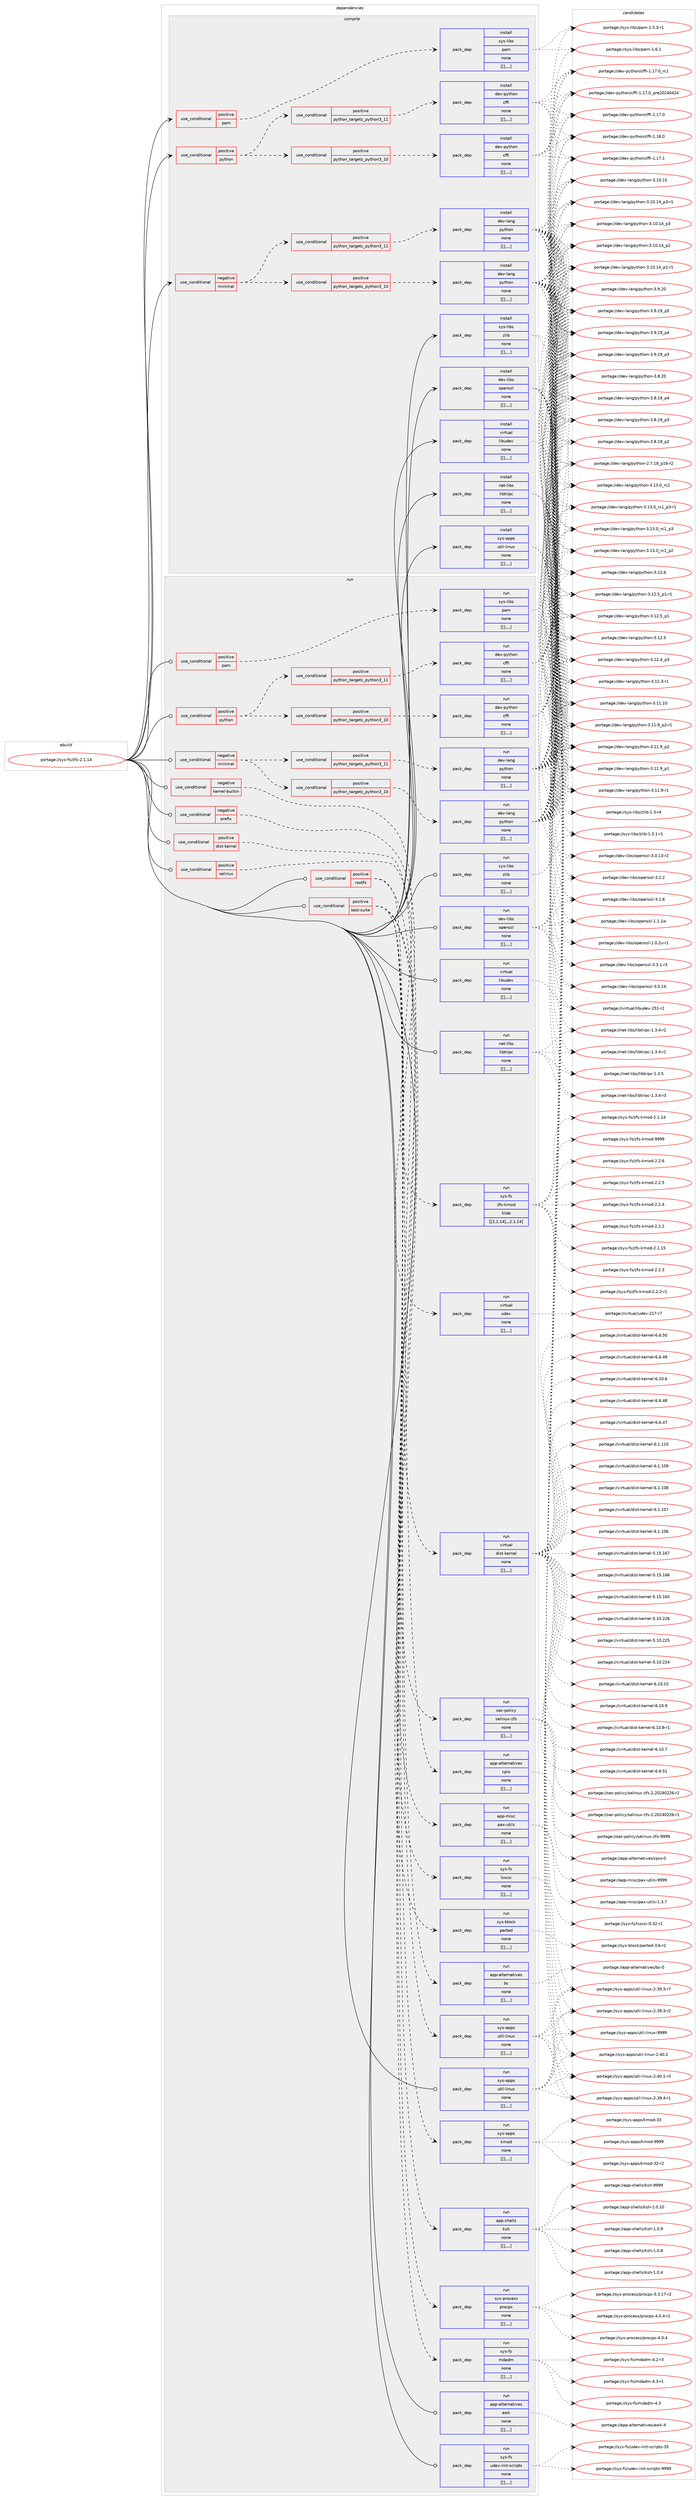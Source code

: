 digraph prolog {

# *************
# Graph options
# *************

newrank=true;
concentrate=true;
compound=true;
graph [rankdir=LR,fontname=Helvetica,fontsize=10,ranksep=1.5];#, ranksep=2.5, nodesep=0.2];
edge  [arrowhead=vee];
node  [fontname=Helvetica,fontsize=10];

# **********
# The ebuild
# **********

subgraph cluster_leftcol {
color=gray;
label=<<i>ebuild</i>>;
id [label="portage://sys-fs/zfs-2.1.14", color=red, width=4, href="../sys-fs/zfs-2.1.14.svg"];
}

# ****************
# The dependencies
# ****************

subgraph cluster_midcol {
color=gray;
label=<<i>dependencies</i>>;
subgraph cluster_compile {
fillcolor="#eeeeee";
style=filled;
label=<<i>compile</i>>;
subgraph cond121359 {
dependency456026 [label=<<TABLE BORDER="0" CELLBORDER="1" CELLSPACING="0" CELLPADDING="4"><TR><TD ROWSPAN="3" CELLPADDING="10">use_conditional</TD></TR><TR><TD>negative</TD></TR><TR><TD>minimal</TD></TR></TABLE>>, shape=none, color=red];
subgraph cond121360 {
dependency456027 [label=<<TABLE BORDER="0" CELLBORDER="1" CELLSPACING="0" CELLPADDING="4"><TR><TD ROWSPAN="3" CELLPADDING="10">use_conditional</TD></TR><TR><TD>positive</TD></TR><TR><TD>python_targets_python3_10</TD></TR></TABLE>>, shape=none, color=red];
subgraph pack331569 {
dependency456028 [label=<<TABLE BORDER="0" CELLBORDER="1" CELLSPACING="0" CELLPADDING="4" WIDTH="220"><TR><TD ROWSPAN="6" CELLPADDING="30">pack_dep</TD></TR><TR><TD WIDTH="110">install</TD></TR><TR><TD>dev-lang</TD></TR><TR><TD>python</TD></TR><TR><TD>none</TD></TR><TR><TD>[[],,,,]</TD></TR></TABLE>>, shape=none, color=blue];
}
dependency456027:e -> dependency456028:w [weight=20,style="dashed",arrowhead="vee"];
}
dependency456026:e -> dependency456027:w [weight=20,style="dashed",arrowhead="vee"];
subgraph cond121361 {
dependency456029 [label=<<TABLE BORDER="0" CELLBORDER="1" CELLSPACING="0" CELLPADDING="4"><TR><TD ROWSPAN="3" CELLPADDING="10">use_conditional</TD></TR><TR><TD>positive</TD></TR><TR><TD>python_targets_python3_11</TD></TR></TABLE>>, shape=none, color=red];
subgraph pack331570 {
dependency456030 [label=<<TABLE BORDER="0" CELLBORDER="1" CELLSPACING="0" CELLPADDING="4" WIDTH="220"><TR><TD ROWSPAN="6" CELLPADDING="30">pack_dep</TD></TR><TR><TD WIDTH="110">install</TD></TR><TR><TD>dev-lang</TD></TR><TR><TD>python</TD></TR><TR><TD>none</TD></TR><TR><TD>[[],,,,]</TD></TR></TABLE>>, shape=none, color=blue];
}
dependency456029:e -> dependency456030:w [weight=20,style="dashed",arrowhead="vee"];
}
dependency456026:e -> dependency456029:w [weight=20,style="dashed",arrowhead="vee"];
}
id:e -> dependency456026:w [weight=20,style="solid",arrowhead="vee"];
subgraph cond121362 {
dependency456031 [label=<<TABLE BORDER="0" CELLBORDER="1" CELLSPACING="0" CELLPADDING="4"><TR><TD ROWSPAN="3" CELLPADDING="10">use_conditional</TD></TR><TR><TD>positive</TD></TR><TR><TD>pam</TD></TR></TABLE>>, shape=none, color=red];
subgraph pack331571 {
dependency456032 [label=<<TABLE BORDER="0" CELLBORDER="1" CELLSPACING="0" CELLPADDING="4" WIDTH="220"><TR><TD ROWSPAN="6" CELLPADDING="30">pack_dep</TD></TR><TR><TD WIDTH="110">install</TD></TR><TR><TD>sys-libs</TD></TR><TR><TD>pam</TD></TR><TR><TD>none</TD></TR><TR><TD>[[],,,,]</TD></TR></TABLE>>, shape=none, color=blue];
}
dependency456031:e -> dependency456032:w [weight=20,style="dashed",arrowhead="vee"];
}
id:e -> dependency456031:w [weight=20,style="solid",arrowhead="vee"];
subgraph cond121363 {
dependency456033 [label=<<TABLE BORDER="0" CELLBORDER="1" CELLSPACING="0" CELLPADDING="4"><TR><TD ROWSPAN="3" CELLPADDING="10">use_conditional</TD></TR><TR><TD>positive</TD></TR><TR><TD>python</TD></TR></TABLE>>, shape=none, color=red];
subgraph cond121364 {
dependency456034 [label=<<TABLE BORDER="0" CELLBORDER="1" CELLSPACING="0" CELLPADDING="4"><TR><TD ROWSPAN="3" CELLPADDING="10">use_conditional</TD></TR><TR><TD>positive</TD></TR><TR><TD>python_targets_python3_10</TD></TR></TABLE>>, shape=none, color=red];
subgraph pack331572 {
dependency456035 [label=<<TABLE BORDER="0" CELLBORDER="1" CELLSPACING="0" CELLPADDING="4" WIDTH="220"><TR><TD ROWSPAN="6" CELLPADDING="30">pack_dep</TD></TR><TR><TD WIDTH="110">install</TD></TR><TR><TD>dev-python</TD></TR><TR><TD>cffi</TD></TR><TR><TD>none</TD></TR><TR><TD>[[],,,,]</TD></TR></TABLE>>, shape=none, color=blue];
}
dependency456034:e -> dependency456035:w [weight=20,style="dashed",arrowhead="vee"];
}
dependency456033:e -> dependency456034:w [weight=20,style="dashed",arrowhead="vee"];
subgraph cond121365 {
dependency456036 [label=<<TABLE BORDER="0" CELLBORDER="1" CELLSPACING="0" CELLPADDING="4"><TR><TD ROWSPAN="3" CELLPADDING="10">use_conditional</TD></TR><TR><TD>positive</TD></TR><TR><TD>python_targets_python3_11</TD></TR></TABLE>>, shape=none, color=red];
subgraph pack331573 {
dependency456037 [label=<<TABLE BORDER="0" CELLBORDER="1" CELLSPACING="0" CELLPADDING="4" WIDTH="220"><TR><TD ROWSPAN="6" CELLPADDING="30">pack_dep</TD></TR><TR><TD WIDTH="110">install</TD></TR><TR><TD>dev-python</TD></TR><TR><TD>cffi</TD></TR><TR><TD>none</TD></TR><TR><TD>[[],,,,]</TD></TR></TABLE>>, shape=none, color=blue];
}
dependency456036:e -> dependency456037:w [weight=20,style="dashed",arrowhead="vee"];
}
dependency456033:e -> dependency456036:w [weight=20,style="dashed",arrowhead="vee"];
}
id:e -> dependency456033:w [weight=20,style="solid",arrowhead="vee"];
subgraph pack331574 {
dependency456038 [label=<<TABLE BORDER="0" CELLBORDER="1" CELLSPACING="0" CELLPADDING="4" WIDTH="220"><TR><TD ROWSPAN="6" CELLPADDING="30">pack_dep</TD></TR><TR><TD WIDTH="110">install</TD></TR><TR><TD>dev-libs</TD></TR><TR><TD>openssl</TD></TR><TR><TD>none</TD></TR><TR><TD>[[],,,,]</TD></TR></TABLE>>, shape=none, color=blue];
}
id:e -> dependency456038:w [weight=20,style="solid",arrowhead="vee"];
subgraph pack331575 {
dependency456039 [label=<<TABLE BORDER="0" CELLBORDER="1" CELLSPACING="0" CELLPADDING="4" WIDTH="220"><TR><TD ROWSPAN="6" CELLPADDING="30">pack_dep</TD></TR><TR><TD WIDTH="110">install</TD></TR><TR><TD>net-libs</TD></TR><TR><TD>libtirpc</TD></TR><TR><TD>none</TD></TR><TR><TD>[[],,,,]</TD></TR></TABLE>>, shape=none, color=blue];
}
id:e -> dependency456039:w [weight=20,style="solid",arrowhead="vee"];
subgraph pack331576 {
dependency456040 [label=<<TABLE BORDER="0" CELLBORDER="1" CELLSPACING="0" CELLPADDING="4" WIDTH="220"><TR><TD ROWSPAN="6" CELLPADDING="30">pack_dep</TD></TR><TR><TD WIDTH="110">install</TD></TR><TR><TD>sys-apps</TD></TR><TR><TD>util-linux</TD></TR><TR><TD>none</TD></TR><TR><TD>[[],,,,]</TD></TR></TABLE>>, shape=none, color=blue];
}
id:e -> dependency456040:w [weight=20,style="solid",arrowhead="vee"];
subgraph pack331577 {
dependency456041 [label=<<TABLE BORDER="0" CELLBORDER="1" CELLSPACING="0" CELLPADDING="4" WIDTH="220"><TR><TD ROWSPAN="6" CELLPADDING="30">pack_dep</TD></TR><TR><TD WIDTH="110">install</TD></TR><TR><TD>sys-libs</TD></TR><TR><TD>zlib</TD></TR><TR><TD>none</TD></TR><TR><TD>[[],,,,]</TD></TR></TABLE>>, shape=none, color=blue];
}
id:e -> dependency456041:w [weight=20,style="solid",arrowhead="vee"];
subgraph pack331578 {
dependency456042 [label=<<TABLE BORDER="0" CELLBORDER="1" CELLSPACING="0" CELLPADDING="4" WIDTH="220"><TR><TD ROWSPAN="6" CELLPADDING="30">pack_dep</TD></TR><TR><TD WIDTH="110">install</TD></TR><TR><TD>virtual</TD></TR><TR><TD>libudev</TD></TR><TR><TD>none</TD></TR><TR><TD>[[],,,,]</TD></TR></TABLE>>, shape=none, color=blue];
}
id:e -> dependency456042:w [weight=20,style="solid",arrowhead="vee"];
}
subgraph cluster_compileandrun {
fillcolor="#eeeeee";
style=filled;
label=<<i>compile and run</i>>;
}
subgraph cluster_run {
fillcolor="#eeeeee";
style=filled;
label=<<i>run</i>>;
subgraph cond121366 {
dependency456043 [label=<<TABLE BORDER="0" CELLBORDER="1" CELLSPACING="0" CELLPADDING="4"><TR><TD ROWSPAN="3" CELLPADDING="10">use_conditional</TD></TR><TR><TD>negative</TD></TR><TR><TD>kernel-builtin</TD></TR></TABLE>>, shape=none, color=red];
subgraph pack331579 {
dependency456044 [label=<<TABLE BORDER="0" CELLBORDER="1" CELLSPACING="0" CELLPADDING="4" WIDTH="220"><TR><TD ROWSPAN="6" CELLPADDING="30">pack_dep</TD></TR><TR><TD WIDTH="110">run</TD></TR><TR><TD>sys-fs</TD></TR><TR><TD>zfs-kmod</TD></TR><TR><TD>tilde</TD></TR><TR><TD>[[2,1,14],,,2.1.14]</TD></TR></TABLE>>, shape=none, color=blue];
}
dependency456043:e -> dependency456044:w [weight=20,style="dashed",arrowhead="vee"];
}
id:e -> dependency456043:w [weight=20,style="solid",arrowhead="odot"];
subgraph cond121367 {
dependency456045 [label=<<TABLE BORDER="0" CELLBORDER="1" CELLSPACING="0" CELLPADDING="4"><TR><TD ROWSPAN="3" CELLPADDING="10">use_conditional</TD></TR><TR><TD>negative</TD></TR><TR><TD>minimal</TD></TR></TABLE>>, shape=none, color=red];
subgraph cond121368 {
dependency456046 [label=<<TABLE BORDER="0" CELLBORDER="1" CELLSPACING="0" CELLPADDING="4"><TR><TD ROWSPAN="3" CELLPADDING="10">use_conditional</TD></TR><TR><TD>positive</TD></TR><TR><TD>python_targets_python3_10</TD></TR></TABLE>>, shape=none, color=red];
subgraph pack331580 {
dependency456047 [label=<<TABLE BORDER="0" CELLBORDER="1" CELLSPACING="0" CELLPADDING="4" WIDTH="220"><TR><TD ROWSPAN="6" CELLPADDING="30">pack_dep</TD></TR><TR><TD WIDTH="110">run</TD></TR><TR><TD>dev-lang</TD></TR><TR><TD>python</TD></TR><TR><TD>none</TD></TR><TR><TD>[[],,,,]</TD></TR></TABLE>>, shape=none, color=blue];
}
dependency456046:e -> dependency456047:w [weight=20,style="dashed",arrowhead="vee"];
}
dependency456045:e -> dependency456046:w [weight=20,style="dashed",arrowhead="vee"];
subgraph cond121369 {
dependency456048 [label=<<TABLE BORDER="0" CELLBORDER="1" CELLSPACING="0" CELLPADDING="4"><TR><TD ROWSPAN="3" CELLPADDING="10">use_conditional</TD></TR><TR><TD>positive</TD></TR><TR><TD>python_targets_python3_11</TD></TR></TABLE>>, shape=none, color=red];
subgraph pack331581 {
dependency456049 [label=<<TABLE BORDER="0" CELLBORDER="1" CELLSPACING="0" CELLPADDING="4" WIDTH="220"><TR><TD ROWSPAN="6" CELLPADDING="30">pack_dep</TD></TR><TR><TD WIDTH="110">run</TD></TR><TR><TD>dev-lang</TD></TR><TR><TD>python</TD></TR><TR><TD>none</TD></TR><TR><TD>[[],,,,]</TD></TR></TABLE>>, shape=none, color=blue];
}
dependency456048:e -> dependency456049:w [weight=20,style="dashed",arrowhead="vee"];
}
dependency456045:e -> dependency456048:w [weight=20,style="dashed",arrowhead="vee"];
}
id:e -> dependency456045:w [weight=20,style="solid",arrowhead="odot"];
subgraph cond121370 {
dependency456050 [label=<<TABLE BORDER="0" CELLBORDER="1" CELLSPACING="0" CELLPADDING="4"><TR><TD ROWSPAN="3" CELLPADDING="10">use_conditional</TD></TR><TR><TD>negative</TD></TR><TR><TD>prefix</TD></TR></TABLE>>, shape=none, color=red];
subgraph pack331582 {
dependency456051 [label=<<TABLE BORDER="0" CELLBORDER="1" CELLSPACING="0" CELLPADDING="4" WIDTH="220"><TR><TD ROWSPAN="6" CELLPADDING="30">pack_dep</TD></TR><TR><TD WIDTH="110">run</TD></TR><TR><TD>virtual</TD></TR><TR><TD>udev</TD></TR><TR><TD>none</TD></TR><TR><TD>[[],,,,]</TD></TR></TABLE>>, shape=none, color=blue];
}
dependency456050:e -> dependency456051:w [weight=20,style="dashed",arrowhead="vee"];
}
id:e -> dependency456050:w [weight=20,style="solid",arrowhead="odot"];
subgraph cond121371 {
dependency456052 [label=<<TABLE BORDER="0" CELLBORDER="1" CELLSPACING="0" CELLPADDING="4"><TR><TD ROWSPAN="3" CELLPADDING="10">use_conditional</TD></TR><TR><TD>positive</TD></TR><TR><TD>dist-kernel</TD></TR></TABLE>>, shape=none, color=red];
subgraph pack331583 {
dependency456053 [label=<<TABLE BORDER="0" CELLBORDER="1" CELLSPACING="0" CELLPADDING="4" WIDTH="220"><TR><TD ROWSPAN="6" CELLPADDING="30">pack_dep</TD></TR><TR><TD WIDTH="110">run</TD></TR><TR><TD>virtual</TD></TR><TR><TD>dist-kernel</TD></TR><TR><TD>none</TD></TR><TR><TD>[[],,,,]</TD></TR></TABLE>>, shape=none, color=blue];
}
dependency456052:e -> dependency456053:w [weight=20,style="dashed",arrowhead="vee"];
}
id:e -> dependency456052:w [weight=20,style="solid",arrowhead="odot"];
subgraph cond121372 {
dependency456054 [label=<<TABLE BORDER="0" CELLBORDER="1" CELLSPACING="0" CELLPADDING="4"><TR><TD ROWSPAN="3" CELLPADDING="10">use_conditional</TD></TR><TR><TD>positive</TD></TR><TR><TD>pam</TD></TR></TABLE>>, shape=none, color=red];
subgraph pack331584 {
dependency456055 [label=<<TABLE BORDER="0" CELLBORDER="1" CELLSPACING="0" CELLPADDING="4" WIDTH="220"><TR><TD ROWSPAN="6" CELLPADDING="30">pack_dep</TD></TR><TR><TD WIDTH="110">run</TD></TR><TR><TD>sys-libs</TD></TR><TR><TD>pam</TD></TR><TR><TD>none</TD></TR><TR><TD>[[],,,,]</TD></TR></TABLE>>, shape=none, color=blue];
}
dependency456054:e -> dependency456055:w [weight=20,style="dashed",arrowhead="vee"];
}
id:e -> dependency456054:w [weight=20,style="solid",arrowhead="odot"];
subgraph cond121373 {
dependency456056 [label=<<TABLE BORDER="0" CELLBORDER="1" CELLSPACING="0" CELLPADDING="4"><TR><TD ROWSPAN="3" CELLPADDING="10">use_conditional</TD></TR><TR><TD>positive</TD></TR><TR><TD>python</TD></TR></TABLE>>, shape=none, color=red];
subgraph cond121374 {
dependency456057 [label=<<TABLE BORDER="0" CELLBORDER="1" CELLSPACING="0" CELLPADDING="4"><TR><TD ROWSPAN="3" CELLPADDING="10">use_conditional</TD></TR><TR><TD>positive</TD></TR><TR><TD>python_targets_python3_10</TD></TR></TABLE>>, shape=none, color=red];
subgraph pack331585 {
dependency456058 [label=<<TABLE BORDER="0" CELLBORDER="1" CELLSPACING="0" CELLPADDING="4" WIDTH="220"><TR><TD ROWSPAN="6" CELLPADDING="30">pack_dep</TD></TR><TR><TD WIDTH="110">run</TD></TR><TR><TD>dev-python</TD></TR><TR><TD>cffi</TD></TR><TR><TD>none</TD></TR><TR><TD>[[],,,,]</TD></TR></TABLE>>, shape=none, color=blue];
}
dependency456057:e -> dependency456058:w [weight=20,style="dashed",arrowhead="vee"];
}
dependency456056:e -> dependency456057:w [weight=20,style="dashed",arrowhead="vee"];
subgraph cond121375 {
dependency456059 [label=<<TABLE BORDER="0" CELLBORDER="1" CELLSPACING="0" CELLPADDING="4"><TR><TD ROWSPAN="3" CELLPADDING="10">use_conditional</TD></TR><TR><TD>positive</TD></TR><TR><TD>python_targets_python3_11</TD></TR></TABLE>>, shape=none, color=red];
subgraph pack331586 {
dependency456060 [label=<<TABLE BORDER="0" CELLBORDER="1" CELLSPACING="0" CELLPADDING="4" WIDTH="220"><TR><TD ROWSPAN="6" CELLPADDING="30">pack_dep</TD></TR><TR><TD WIDTH="110">run</TD></TR><TR><TD>dev-python</TD></TR><TR><TD>cffi</TD></TR><TR><TD>none</TD></TR><TR><TD>[[],,,,]</TD></TR></TABLE>>, shape=none, color=blue];
}
dependency456059:e -> dependency456060:w [weight=20,style="dashed",arrowhead="vee"];
}
dependency456056:e -> dependency456059:w [weight=20,style="dashed",arrowhead="vee"];
}
id:e -> dependency456056:w [weight=20,style="solid",arrowhead="odot"];
subgraph cond121376 {
dependency456061 [label=<<TABLE BORDER="0" CELLBORDER="1" CELLSPACING="0" CELLPADDING="4"><TR><TD ROWSPAN="3" CELLPADDING="10">use_conditional</TD></TR><TR><TD>positive</TD></TR><TR><TD>rootfs</TD></TR></TABLE>>, shape=none, color=red];
subgraph pack331587 {
dependency456062 [label=<<TABLE BORDER="0" CELLBORDER="1" CELLSPACING="0" CELLPADDING="4" WIDTH="220"><TR><TD ROWSPAN="6" CELLPADDING="30">pack_dep</TD></TR><TR><TD WIDTH="110">run</TD></TR><TR><TD>app-alternatives</TD></TR><TR><TD>cpio</TD></TR><TR><TD>none</TD></TR><TR><TD>[[],,,,]</TD></TR></TABLE>>, shape=none, color=blue];
}
dependency456061:e -> dependency456062:w [weight=20,style="dashed",arrowhead="vee"];
subgraph pack331588 {
dependency456063 [label=<<TABLE BORDER="0" CELLBORDER="1" CELLSPACING="0" CELLPADDING="4" WIDTH="220"><TR><TD ROWSPAN="6" CELLPADDING="30">pack_dep</TD></TR><TR><TD WIDTH="110">run</TD></TR><TR><TD>app-misc</TD></TR><TR><TD>pax-utils</TD></TR><TR><TD>none</TD></TR><TR><TD>[[],,,,]</TD></TR></TABLE>>, shape=none, color=blue];
}
dependency456061:e -> dependency456063:w [weight=20,style="dashed",arrowhead="vee"];
}
id:e -> dependency456061:w [weight=20,style="solid",arrowhead="odot"];
subgraph cond121377 {
dependency456064 [label=<<TABLE BORDER="0" CELLBORDER="1" CELLSPACING="0" CELLPADDING="4"><TR><TD ROWSPAN="3" CELLPADDING="10">use_conditional</TD></TR><TR><TD>positive</TD></TR><TR><TD>selinux</TD></TR></TABLE>>, shape=none, color=red];
subgraph pack331589 {
dependency456065 [label=<<TABLE BORDER="0" CELLBORDER="1" CELLSPACING="0" CELLPADDING="4" WIDTH="220"><TR><TD ROWSPAN="6" CELLPADDING="30">pack_dep</TD></TR><TR><TD WIDTH="110">run</TD></TR><TR><TD>sec-policy</TD></TR><TR><TD>selinux-zfs</TD></TR><TR><TD>none</TD></TR><TR><TD>[[],,,,]</TD></TR></TABLE>>, shape=none, color=blue];
}
dependency456064:e -> dependency456065:w [weight=20,style="dashed",arrowhead="vee"];
}
id:e -> dependency456064:w [weight=20,style="solid",arrowhead="odot"];
subgraph cond121378 {
dependency456066 [label=<<TABLE BORDER="0" CELLBORDER="1" CELLSPACING="0" CELLPADDING="4"><TR><TD ROWSPAN="3" CELLPADDING="10">use_conditional</TD></TR><TR><TD>positive</TD></TR><TR><TD>test-suite</TD></TR></TABLE>>, shape=none, color=red];
subgraph pack331590 {
dependency456067 [label=<<TABLE BORDER="0" CELLBORDER="1" CELLSPACING="0" CELLPADDING="4" WIDTH="220"><TR><TD ROWSPAN="6" CELLPADDING="30">pack_dep</TD></TR><TR><TD WIDTH="110">run</TD></TR><TR><TD>app-shells</TD></TR><TR><TD>ksh</TD></TR><TR><TD>none</TD></TR><TR><TD>[[],,,,]</TD></TR></TABLE>>, shape=none, color=blue];
}
dependency456066:e -> dependency456067:w [weight=20,style="dashed",arrowhead="vee"];
subgraph pack331591 {
dependency456068 [label=<<TABLE BORDER="0" CELLBORDER="1" CELLSPACING="0" CELLPADDING="4" WIDTH="220"><TR><TD ROWSPAN="6" CELLPADDING="30">pack_dep</TD></TR><TR><TD WIDTH="110">run</TD></TR><TR><TD>sys-apps</TD></TR><TR><TD>kmod</TD></TR><TR><TD>none</TD></TR><TR><TD>[[],,,,]</TD></TR></TABLE>>, shape=none, color=blue];
}
dependency456066:e -> dependency456068:w [weight=20,style="dashed",arrowhead="vee"];
subgraph pack331592 {
dependency456069 [label=<<TABLE BORDER="0" CELLBORDER="1" CELLSPACING="0" CELLPADDING="4" WIDTH="220"><TR><TD ROWSPAN="6" CELLPADDING="30">pack_dep</TD></TR><TR><TD WIDTH="110">run</TD></TR><TR><TD>sys-apps</TD></TR><TR><TD>util-linux</TD></TR><TR><TD>none</TD></TR><TR><TD>[[],,,,]</TD></TR></TABLE>>, shape=none, color=blue];
}
dependency456066:e -> dependency456069:w [weight=20,style="dashed",arrowhead="vee"];
subgraph pack331593 {
dependency456070 [label=<<TABLE BORDER="0" CELLBORDER="1" CELLSPACING="0" CELLPADDING="4" WIDTH="220"><TR><TD ROWSPAN="6" CELLPADDING="30">pack_dep</TD></TR><TR><TD WIDTH="110">run</TD></TR><TR><TD>app-alternatives</TD></TR><TR><TD>bc</TD></TR><TR><TD>none</TD></TR><TR><TD>[[],,,,]</TD></TR></TABLE>>, shape=none, color=blue];
}
dependency456066:e -> dependency456070:w [weight=20,style="dashed",arrowhead="vee"];
subgraph pack331594 {
dependency456071 [label=<<TABLE BORDER="0" CELLBORDER="1" CELLSPACING="0" CELLPADDING="4" WIDTH="220"><TR><TD ROWSPAN="6" CELLPADDING="30">pack_dep</TD></TR><TR><TD WIDTH="110">run</TD></TR><TR><TD>sys-block</TD></TR><TR><TD>parted</TD></TR><TR><TD>none</TD></TR><TR><TD>[[],,,,]</TD></TR></TABLE>>, shape=none, color=blue];
}
dependency456066:e -> dependency456071:w [weight=20,style="dashed",arrowhead="vee"];
subgraph pack331595 {
dependency456072 [label=<<TABLE BORDER="0" CELLBORDER="1" CELLSPACING="0" CELLPADDING="4" WIDTH="220"><TR><TD ROWSPAN="6" CELLPADDING="30">pack_dep</TD></TR><TR><TD WIDTH="110">run</TD></TR><TR><TD>sys-fs</TD></TR><TR><TD>lsscsi</TD></TR><TR><TD>none</TD></TR><TR><TD>[[],,,,]</TD></TR></TABLE>>, shape=none, color=blue];
}
dependency456066:e -> dependency456072:w [weight=20,style="dashed",arrowhead="vee"];
subgraph pack331596 {
dependency456073 [label=<<TABLE BORDER="0" CELLBORDER="1" CELLSPACING="0" CELLPADDING="4" WIDTH="220"><TR><TD ROWSPAN="6" CELLPADDING="30">pack_dep</TD></TR><TR><TD WIDTH="110">run</TD></TR><TR><TD>sys-fs</TD></TR><TR><TD>mdadm</TD></TR><TR><TD>none</TD></TR><TR><TD>[[],,,,]</TD></TR></TABLE>>, shape=none, color=blue];
}
dependency456066:e -> dependency456073:w [weight=20,style="dashed",arrowhead="vee"];
subgraph pack331597 {
dependency456074 [label=<<TABLE BORDER="0" CELLBORDER="1" CELLSPACING="0" CELLPADDING="4" WIDTH="220"><TR><TD ROWSPAN="6" CELLPADDING="30">pack_dep</TD></TR><TR><TD WIDTH="110">run</TD></TR><TR><TD>sys-process</TD></TR><TR><TD>procps</TD></TR><TR><TD>none</TD></TR><TR><TD>[[],,,,]</TD></TR></TABLE>>, shape=none, color=blue];
}
dependency456066:e -> dependency456074:w [weight=20,style="dashed",arrowhead="vee"];
}
id:e -> dependency456066:w [weight=20,style="solid",arrowhead="odot"];
subgraph pack331598 {
dependency456075 [label=<<TABLE BORDER="0" CELLBORDER="1" CELLSPACING="0" CELLPADDING="4" WIDTH="220"><TR><TD ROWSPAN="6" CELLPADDING="30">pack_dep</TD></TR><TR><TD WIDTH="110">run</TD></TR><TR><TD>app-alternatives</TD></TR><TR><TD>awk</TD></TR><TR><TD>none</TD></TR><TR><TD>[[],,,,]</TD></TR></TABLE>>, shape=none, color=blue];
}
id:e -> dependency456075:w [weight=20,style="solid",arrowhead="odot"];
subgraph pack331599 {
dependency456076 [label=<<TABLE BORDER="0" CELLBORDER="1" CELLSPACING="0" CELLPADDING="4" WIDTH="220"><TR><TD ROWSPAN="6" CELLPADDING="30">pack_dep</TD></TR><TR><TD WIDTH="110">run</TD></TR><TR><TD>dev-libs</TD></TR><TR><TD>openssl</TD></TR><TR><TD>none</TD></TR><TR><TD>[[],,,,]</TD></TR></TABLE>>, shape=none, color=blue];
}
id:e -> dependency456076:w [weight=20,style="solid",arrowhead="odot"];
subgraph pack331600 {
dependency456077 [label=<<TABLE BORDER="0" CELLBORDER="1" CELLSPACING="0" CELLPADDING="4" WIDTH="220"><TR><TD ROWSPAN="6" CELLPADDING="30">pack_dep</TD></TR><TR><TD WIDTH="110">run</TD></TR><TR><TD>net-libs</TD></TR><TR><TD>libtirpc</TD></TR><TR><TD>none</TD></TR><TR><TD>[[],,,,]</TD></TR></TABLE>>, shape=none, color=blue];
}
id:e -> dependency456077:w [weight=20,style="solid",arrowhead="odot"];
subgraph pack331601 {
dependency456078 [label=<<TABLE BORDER="0" CELLBORDER="1" CELLSPACING="0" CELLPADDING="4" WIDTH="220"><TR><TD ROWSPAN="6" CELLPADDING="30">pack_dep</TD></TR><TR><TD WIDTH="110">run</TD></TR><TR><TD>sys-apps</TD></TR><TR><TD>util-linux</TD></TR><TR><TD>none</TD></TR><TR><TD>[[],,,,]</TD></TR></TABLE>>, shape=none, color=blue];
}
id:e -> dependency456078:w [weight=20,style="solid",arrowhead="odot"];
subgraph pack331602 {
dependency456079 [label=<<TABLE BORDER="0" CELLBORDER="1" CELLSPACING="0" CELLPADDING="4" WIDTH="220"><TR><TD ROWSPAN="6" CELLPADDING="30">pack_dep</TD></TR><TR><TD WIDTH="110">run</TD></TR><TR><TD>sys-fs</TD></TR><TR><TD>udev-init-scripts</TD></TR><TR><TD>none</TD></TR><TR><TD>[[],,,,]</TD></TR></TABLE>>, shape=none, color=blue];
}
id:e -> dependency456079:w [weight=20,style="solid",arrowhead="odot"];
subgraph pack331603 {
dependency456080 [label=<<TABLE BORDER="0" CELLBORDER="1" CELLSPACING="0" CELLPADDING="4" WIDTH="220"><TR><TD ROWSPAN="6" CELLPADDING="30">pack_dep</TD></TR><TR><TD WIDTH="110">run</TD></TR><TR><TD>sys-libs</TD></TR><TR><TD>zlib</TD></TR><TR><TD>none</TD></TR><TR><TD>[[],,,,]</TD></TR></TABLE>>, shape=none, color=blue];
}
id:e -> dependency456080:w [weight=20,style="solid",arrowhead="odot"];
subgraph pack331604 {
dependency456081 [label=<<TABLE BORDER="0" CELLBORDER="1" CELLSPACING="0" CELLPADDING="4" WIDTH="220"><TR><TD ROWSPAN="6" CELLPADDING="30">pack_dep</TD></TR><TR><TD WIDTH="110">run</TD></TR><TR><TD>virtual</TD></TR><TR><TD>libudev</TD></TR><TR><TD>none</TD></TR><TR><TD>[[],,,,]</TD></TR></TABLE>>, shape=none, color=blue];
}
id:e -> dependency456081:w [weight=20,style="solid",arrowhead="odot"];
}
}

# **************
# The candidates
# **************

subgraph cluster_choices {
rank=same;
color=gray;
label=<<i>candidates</i>>;

subgraph choice331569 {
color=black;
nodesep=1;
choice10010111845108971101034711212111610411111045514649514648951149950 [label="portage://dev-lang/python-3.13.0_rc2", color=red, width=4,href="../dev-lang/python-3.13.0_rc2.svg"];
choice1001011184510897110103471121211161041111104551464951464895114994995112514511449 [label="portage://dev-lang/python-3.13.0_rc1_p3-r1", color=red, width=4,href="../dev-lang/python-3.13.0_rc1_p3-r1.svg"];
choice100101118451089711010347112121116104111110455146495146489511499499511251 [label="portage://dev-lang/python-3.13.0_rc1_p3", color=red, width=4,href="../dev-lang/python-3.13.0_rc1_p3.svg"];
choice100101118451089711010347112121116104111110455146495146489511499499511250 [label="portage://dev-lang/python-3.13.0_rc1_p2", color=red, width=4,href="../dev-lang/python-3.13.0_rc1_p2.svg"];
choice10010111845108971101034711212111610411111045514649504654 [label="portage://dev-lang/python-3.12.6", color=red, width=4,href="../dev-lang/python-3.12.6.svg"];
choice1001011184510897110103471121211161041111104551464950465395112494511449 [label="portage://dev-lang/python-3.12.5_p1-r1", color=red, width=4,href="../dev-lang/python-3.12.5_p1-r1.svg"];
choice100101118451089711010347112121116104111110455146495046539511249 [label="portage://dev-lang/python-3.12.5_p1", color=red, width=4,href="../dev-lang/python-3.12.5_p1.svg"];
choice10010111845108971101034711212111610411111045514649504653 [label="portage://dev-lang/python-3.12.5", color=red, width=4,href="../dev-lang/python-3.12.5.svg"];
choice100101118451089711010347112121116104111110455146495046529511251 [label="portage://dev-lang/python-3.12.4_p3", color=red, width=4,href="../dev-lang/python-3.12.4_p3.svg"];
choice100101118451089711010347112121116104111110455146495046514511449 [label="portage://dev-lang/python-3.12.3-r1", color=red, width=4,href="../dev-lang/python-3.12.3-r1.svg"];
choice1001011184510897110103471121211161041111104551464949464948 [label="portage://dev-lang/python-3.11.10", color=red, width=4,href="../dev-lang/python-3.11.10.svg"];
choice1001011184510897110103471121211161041111104551464949465795112504511449 [label="portage://dev-lang/python-3.11.9_p2-r1", color=red, width=4,href="../dev-lang/python-3.11.9_p2-r1.svg"];
choice100101118451089711010347112121116104111110455146494946579511250 [label="portage://dev-lang/python-3.11.9_p2", color=red, width=4,href="../dev-lang/python-3.11.9_p2.svg"];
choice100101118451089711010347112121116104111110455146494946579511249 [label="portage://dev-lang/python-3.11.9_p1", color=red, width=4,href="../dev-lang/python-3.11.9_p1.svg"];
choice100101118451089711010347112121116104111110455146494946574511449 [label="portage://dev-lang/python-3.11.9-r1", color=red, width=4,href="../dev-lang/python-3.11.9-r1.svg"];
choice1001011184510897110103471121211161041111104551464948464953 [label="portage://dev-lang/python-3.10.15", color=red, width=4,href="../dev-lang/python-3.10.15.svg"];
choice100101118451089711010347112121116104111110455146494846495295112514511449 [label="portage://dev-lang/python-3.10.14_p3-r1", color=red, width=4,href="../dev-lang/python-3.10.14_p3-r1.svg"];
choice10010111845108971101034711212111610411111045514649484649529511251 [label="portage://dev-lang/python-3.10.14_p3", color=red, width=4,href="../dev-lang/python-3.10.14_p3.svg"];
choice10010111845108971101034711212111610411111045514649484649529511250 [label="portage://dev-lang/python-3.10.14_p2", color=red, width=4,href="../dev-lang/python-3.10.14_p2.svg"];
choice100101118451089711010347112121116104111110455146494846495295112494511449 [label="portage://dev-lang/python-3.10.14_p1-r1", color=red, width=4,href="../dev-lang/python-3.10.14_p1-r1.svg"];
choice10010111845108971101034711212111610411111045514657465048 [label="portage://dev-lang/python-3.9.20", color=red, width=4,href="../dev-lang/python-3.9.20.svg"];
choice100101118451089711010347112121116104111110455146574649579511253 [label="portage://dev-lang/python-3.9.19_p5", color=red, width=4,href="../dev-lang/python-3.9.19_p5.svg"];
choice100101118451089711010347112121116104111110455146574649579511252 [label="portage://dev-lang/python-3.9.19_p4", color=red, width=4,href="../dev-lang/python-3.9.19_p4.svg"];
choice100101118451089711010347112121116104111110455146574649579511251 [label="portage://dev-lang/python-3.9.19_p3", color=red, width=4,href="../dev-lang/python-3.9.19_p3.svg"];
choice10010111845108971101034711212111610411111045514656465048 [label="portage://dev-lang/python-3.8.20", color=red, width=4,href="../dev-lang/python-3.8.20.svg"];
choice100101118451089711010347112121116104111110455146564649579511252 [label="portage://dev-lang/python-3.8.19_p4", color=red, width=4,href="../dev-lang/python-3.8.19_p4.svg"];
choice100101118451089711010347112121116104111110455146564649579511251 [label="portage://dev-lang/python-3.8.19_p3", color=red, width=4,href="../dev-lang/python-3.8.19_p3.svg"];
choice100101118451089711010347112121116104111110455146564649579511250 [label="portage://dev-lang/python-3.8.19_p2", color=red, width=4,href="../dev-lang/python-3.8.19_p2.svg"];
choice100101118451089711010347112121116104111110455046554649569511249544511450 [label="portage://dev-lang/python-2.7.18_p16-r2", color=red, width=4,href="../dev-lang/python-2.7.18_p16-r2.svg"];
dependency456028:e -> choice10010111845108971101034711212111610411111045514649514648951149950:w [style=dotted,weight="100"];
dependency456028:e -> choice1001011184510897110103471121211161041111104551464951464895114994995112514511449:w [style=dotted,weight="100"];
dependency456028:e -> choice100101118451089711010347112121116104111110455146495146489511499499511251:w [style=dotted,weight="100"];
dependency456028:e -> choice100101118451089711010347112121116104111110455146495146489511499499511250:w [style=dotted,weight="100"];
dependency456028:e -> choice10010111845108971101034711212111610411111045514649504654:w [style=dotted,weight="100"];
dependency456028:e -> choice1001011184510897110103471121211161041111104551464950465395112494511449:w [style=dotted,weight="100"];
dependency456028:e -> choice100101118451089711010347112121116104111110455146495046539511249:w [style=dotted,weight="100"];
dependency456028:e -> choice10010111845108971101034711212111610411111045514649504653:w [style=dotted,weight="100"];
dependency456028:e -> choice100101118451089711010347112121116104111110455146495046529511251:w [style=dotted,weight="100"];
dependency456028:e -> choice100101118451089711010347112121116104111110455146495046514511449:w [style=dotted,weight="100"];
dependency456028:e -> choice1001011184510897110103471121211161041111104551464949464948:w [style=dotted,weight="100"];
dependency456028:e -> choice1001011184510897110103471121211161041111104551464949465795112504511449:w [style=dotted,weight="100"];
dependency456028:e -> choice100101118451089711010347112121116104111110455146494946579511250:w [style=dotted,weight="100"];
dependency456028:e -> choice100101118451089711010347112121116104111110455146494946579511249:w [style=dotted,weight="100"];
dependency456028:e -> choice100101118451089711010347112121116104111110455146494946574511449:w [style=dotted,weight="100"];
dependency456028:e -> choice1001011184510897110103471121211161041111104551464948464953:w [style=dotted,weight="100"];
dependency456028:e -> choice100101118451089711010347112121116104111110455146494846495295112514511449:w [style=dotted,weight="100"];
dependency456028:e -> choice10010111845108971101034711212111610411111045514649484649529511251:w [style=dotted,weight="100"];
dependency456028:e -> choice10010111845108971101034711212111610411111045514649484649529511250:w [style=dotted,weight="100"];
dependency456028:e -> choice100101118451089711010347112121116104111110455146494846495295112494511449:w [style=dotted,weight="100"];
dependency456028:e -> choice10010111845108971101034711212111610411111045514657465048:w [style=dotted,weight="100"];
dependency456028:e -> choice100101118451089711010347112121116104111110455146574649579511253:w [style=dotted,weight="100"];
dependency456028:e -> choice100101118451089711010347112121116104111110455146574649579511252:w [style=dotted,weight="100"];
dependency456028:e -> choice100101118451089711010347112121116104111110455146574649579511251:w [style=dotted,weight="100"];
dependency456028:e -> choice10010111845108971101034711212111610411111045514656465048:w [style=dotted,weight="100"];
dependency456028:e -> choice100101118451089711010347112121116104111110455146564649579511252:w [style=dotted,weight="100"];
dependency456028:e -> choice100101118451089711010347112121116104111110455146564649579511251:w [style=dotted,weight="100"];
dependency456028:e -> choice100101118451089711010347112121116104111110455146564649579511250:w [style=dotted,weight="100"];
dependency456028:e -> choice100101118451089711010347112121116104111110455046554649569511249544511450:w [style=dotted,weight="100"];
}
subgraph choice331570 {
color=black;
nodesep=1;
choice10010111845108971101034711212111610411111045514649514648951149950 [label="portage://dev-lang/python-3.13.0_rc2", color=red, width=4,href="../dev-lang/python-3.13.0_rc2.svg"];
choice1001011184510897110103471121211161041111104551464951464895114994995112514511449 [label="portage://dev-lang/python-3.13.0_rc1_p3-r1", color=red, width=4,href="../dev-lang/python-3.13.0_rc1_p3-r1.svg"];
choice100101118451089711010347112121116104111110455146495146489511499499511251 [label="portage://dev-lang/python-3.13.0_rc1_p3", color=red, width=4,href="../dev-lang/python-3.13.0_rc1_p3.svg"];
choice100101118451089711010347112121116104111110455146495146489511499499511250 [label="portage://dev-lang/python-3.13.0_rc1_p2", color=red, width=4,href="../dev-lang/python-3.13.0_rc1_p2.svg"];
choice10010111845108971101034711212111610411111045514649504654 [label="portage://dev-lang/python-3.12.6", color=red, width=4,href="../dev-lang/python-3.12.6.svg"];
choice1001011184510897110103471121211161041111104551464950465395112494511449 [label="portage://dev-lang/python-3.12.5_p1-r1", color=red, width=4,href="../dev-lang/python-3.12.5_p1-r1.svg"];
choice100101118451089711010347112121116104111110455146495046539511249 [label="portage://dev-lang/python-3.12.5_p1", color=red, width=4,href="../dev-lang/python-3.12.5_p1.svg"];
choice10010111845108971101034711212111610411111045514649504653 [label="portage://dev-lang/python-3.12.5", color=red, width=4,href="../dev-lang/python-3.12.5.svg"];
choice100101118451089711010347112121116104111110455146495046529511251 [label="portage://dev-lang/python-3.12.4_p3", color=red, width=4,href="../dev-lang/python-3.12.4_p3.svg"];
choice100101118451089711010347112121116104111110455146495046514511449 [label="portage://dev-lang/python-3.12.3-r1", color=red, width=4,href="../dev-lang/python-3.12.3-r1.svg"];
choice1001011184510897110103471121211161041111104551464949464948 [label="portage://dev-lang/python-3.11.10", color=red, width=4,href="../dev-lang/python-3.11.10.svg"];
choice1001011184510897110103471121211161041111104551464949465795112504511449 [label="portage://dev-lang/python-3.11.9_p2-r1", color=red, width=4,href="../dev-lang/python-3.11.9_p2-r1.svg"];
choice100101118451089711010347112121116104111110455146494946579511250 [label="portage://dev-lang/python-3.11.9_p2", color=red, width=4,href="../dev-lang/python-3.11.9_p2.svg"];
choice100101118451089711010347112121116104111110455146494946579511249 [label="portage://dev-lang/python-3.11.9_p1", color=red, width=4,href="../dev-lang/python-3.11.9_p1.svg"];
choice100101118451089711010347112121116104111110455146494946574511449 [label="portage://dev-lang/python-3.11.9-r1", color=red, width=4,href="../dev-lang/python-3.11.9-r1.svg"];
choice1001011184510897110103471121211161041111104551464948464953 [label="portage://dev-lang/python-3.10.15", color=red, width=4,href="../dev-lang/python-3.10.15.svg"];
choice100101118451089711010347112121116104111110455146494846495295112514511449 [label="portage://dev-lang/python-3.10.14_p3-r1", color=red, width=4,href="../dev-lang/python-3.10.14_p3-r1.svg"];
choice10010111845108971101034711212111610411111045514649484649529511251 [label="portage://dev-lang/python-3.10.14_p3", color=red, width=4,href="../dev-lang/python-3.10.14_p3.svg"];
choice10010111845108971101034711212111610411111045514649484649529511250 [label="portage://dev-lang/python-3.10.14_p2", color=red, width=4,href="../dev-lang/python-3.10.14_p2.svg"];
choice100101118451089711010347112121116104111110455146494846495295112494511449 [label="portage://dev-lang/python-3.10.14_p1-r1", color=red, width=4,href="../dev-lang/python-3.10.14_p1-r1.svg"];
choice10010111845108971101034711212111610411111045514657465048 [label="portage://dev-lang/python-3.9.20", color=red, width=4,href="../dev-lang/python-3.9.20.svg"];
choice100101118451089711010347112121116104111110455146574649579511253 [label="portage://dev-lang/python-3.9.19_p5", color=red, width=4,href="../dev-lang/python-3.9.19_p5.svg"];
choice100101118451089711010347112121116104111110455146574649579511252 [label="portage://dev-lang/python-3.9.19_p4", color=red, width=4,href="../dev-lang/python-3.9.19_p4.svg"];
choice100101118451089711010347112121116104111110455146574649579511251 [label="portage://dev-lang/python-3.9.19_p3", color=red, width=4,href="../dev-lang/python-3.9.19_p3.svg"];
choice10010111845108971101034711212111610411111045514656465048 [label="portage://dev-lang/python-3.8.20", color=red, width=4,href="../dev-lang/python-3.8.20.svg"];
choice100101118451089711010347112121116104111110455146564649579511252 [label="portage://dev-lang/python-3.8.19_p4", color=red, width=4,href="../dev-lang/python-3.8.19_p4.svg"];
choice100101118451089711010347112121116104111110455146564649579511251 [label="portage://dev-lang/python-3.8.19_p3", color=red, width=4,href="../dev-lang/python-3.8.19_p3.svg"];
choice100101118451089711010347112121116104111110455146564649579511250 [label="portage://dev-lang/python-3.8.19_p2", color=red, width=4,href="../dev-lang/python-3.8.19_p2.svg"];
choice100101118451089711010347112121116104111110455046554649569511249544511450 [label="portage://dev-lang/python-2.7.18_p16-r2", color=red, width=4,href="../dev-lang/python-2.7.18_p16-r2.svg"];
dependency456030:e -> choice10010111845108971101034711212111610411111045514649514648951149950:w [style=dotted,weight="100"];
dependency456030:e -> choice1001011184510897110103471121211161041111104551464951464895114994995112514511449:w [style=dotted,weight="100"];
dependency456030:e -> choice100101118451089711010347112121116104111110455146495146489511499499511251:w [style=dotted,weight="100"];
dependency456030:e -> choice100101118451089711010347112121116104111110455146495146489511499499511250:w [style=dotted,weight="100"];
dependency456030:e -> choice10010111845108971101034711212111610411111045514649504654:w [style=dotted,weight="100"];
dependency456030:e -> choice1001011184510897110103471121211161041111104551464950465395112494511449:w [style=dotted,weight="100"];
dependency456030:e -> choice100101118451089711010347112121116104111110455146495046539511249:w [style=dotted,weight="100"];
dependency456030:e -> choice10010111845108971101034711212111610411111045514649504653:w [style=dotted,weight="100"];
dependency456030:e -> choice100101118451089711010347112121116104111110455146495046529511251:w [style=dotted,weight="100"];
dependency456030:e -> choice100101118451089711010347112121116104111110455146495046514511449:w [style=dotted,weight="100"];
dependency456030:e -> choice1001011184510897110103471121211161041111104551464949464948:w [style=dotted,weight="100"];
dependency456030:e -> choice1001011184510897110103471121211161041111104551464949465795112504511449:w [style=dotted,weight="100"];
dependency456030:e -> choice100101118451089711010347112121116104111110455146494946579511250:w [style=dotted,weight="100"];
dependency456030:e -> choice100101118451089711010347112121116104111110455146494946579511249:w [style=dotted,weight="100"];
dependency456030:e -> choice100101118451089711010347112121116104111110455146494946574511449:w [style=dotted,weight="100"];
dependency456030:e -> choice1001011184510897110103471121211161041111104551464948464953:w [style=dotted,weight="100"];
dependency456030:e -> choice100101118451089711010347112121116104111110455146494846495295112514511449:w [style=dotted,weight="100"];
dependency456030:e -> choice10010111845108971101034711212111610411111045514649484649529511251:w [style=dotted,weight="100"];
dependency456030:e -> choice10010111845108971101034711212111610411111045514649484649529511250:w [style=dotted,weight="100"];
dependency456030:e -> choice100101118451089711010347112121116104111110455146494846495295112494511449:w [style=dotted,weight="100"];
dependency456030:e -> choice10010111845108971101034711212111610411111045514657465048:w [style=dotted,weight="100"];
dependency456030:e -> choice100101118451089711010347112121116104111110455146574649579511253:w [style=dotted,weight="100"];
dependency456030:e -> choice100101118451089711010347112121116104111110455146574649579511252:w [style=dotted,weight="100"];
dependency456030:e -> choice100101118451089711010347112121116104111110455146574649579511251:w [style=dotted,weight="100"];
dependency456030:e -> choice10010111845108971101034711212111610411111045514656465048:w [style=dotted,weight="100"];
dependency456030:e -> choice100101118451089711010347112121116104111110455146564649579511252:w [style=dotted,weight="100"];
dependency456030:e -> choice100101118451089711010347112121116104111110455146564649579511251:w [style=dotted,weight="100"];
dependency456030:e -> choice100101118451089711010347112121116104111110455146564649579511250:w [style=dotted,weight="100"];
dependency456030:e -> choice100101118451089711010347112121116104111110455046554649569511249544511450:w [style=dotted,weight="100"];
}
subgraph choice331571 {
color=black;
nodesep=1;
choice11512111545108105981154711297109454946544649 [label="portage://sys-libs/pam-1.6.1", color=red, width=4,href="../sys-libs/pam-1.6.1.svg"];
choice115121115451081059811547112971094549465346514511449 [label="portage://sys-libs/pam-1.5.3-r1", color=red, width=4,href="../sys-libs/pam-1.5.3-r1.svg"];
dependency456032:e -> choice11512111545108105981154711297109454946544649:w [style=dotted,weight="100"];
dependency456032:e -> choice115121115451081059811547112971094549465346514511449:w [style=dotted,weight="100"];
}
subgraph choice331572 {
color=black;
nodesep=1;
choice10010111845112121116104111110479910210210545494649554649 [label="portage://dev-python/cffi-1.17.1", color=red, width=4,href="../dev-python/cffi-1.17.1.svg"];
choice10010111845112121116104111110479910210210545494649554648951149949 [label="portage://dev-python/cffi-1.17.0_rc1", color=red, width=4,href="../dev-python/cffi-1.17.0_rc1.svg"];
choice10010111845112121116104111110479910210210545494649554648951121141015048505248525052 [label="portage://dev-python/cffi-1.17.0_pre20240424", color=red, width=4,href="../dev-python/cffi-1.17.0_pre20240424.svg"];
choice10010111845112121116104111110479910210210545494649554648 [label="portage://dev-python/cffi-1.17.0", color=red, width=4,href="../dev-python/cffi-1.17.0.svg"];
choice10010111845112121116104111110479910210210545494649544648 [label="portage://dev-python/cffi-1.16.0", color=red, width=4,href="../dev-python/cffi-1.16.0.svg"];
dependency456035:e -> choice10010111845112121116104111110479910210210545494649554649:w [style=dotted,weight="100"];
dependency456035:e -> choice10010111845112121116104111110479910210210545494649554648951149949:w [style=dotted,weight="100"];
dependency456035:e -> choice10010111845112121116104111110479910210210545494649554648951121141015048505248525052:w [style=dotted,weight="100"];
dependency456035:e -> choice10010111845112121116104111110479910210210545494649554648:w [style=dotted,weight="100"];
dependency456035:e -> choice10010111845112121116104111110479910210210545494649544648:w [style=dotted,weight="100"];
}
subgraph choice331573 {
color=black;
nodesep=1;
choice10010111845112121116104111110479910210210545494649554649 [label="portage://dev-python/cffi-1.17.1", color=red, width=4,href="../dev-python/cffi-1.17.1.svg"];
choice10010111845112121116104111110479910210210545494649554648951149949 [label="portage://dev-python/cffi-1.17.0_rc1", color=red, width=4,href="../dev-python/cffi-1.17.0_rc1.svg"];
choice10010111845112121116104111110479910210210545494649554648951121141015048505248525052 [label="portage://dev-python/cffi-1.17.0_pre20240424", color=red, width=4,href="../dev-python/cffi-1.17.0_pre20240424.svg"];
choice10010111845112121116104111110479910210210545494649554648 [label="portage://dev-python/cffi-1.17.0", color=red, width=4,href="../dev-python/cffi-1.17.0.svg"];
choice10010111845112121116104111110479910210210545494649544648 [label="portage://dev-python/cffi-1.16.0", color=red, width=4,href="../dev-python/cffi-1.16.0.svg"];
dependency456037:e -> choice10010111845112121116104111110479910210210545494649554649:w [style=dotted,weight="100"];
dependency456037:e -> choice10010111845112121116104111110479910210210545494649554648951149949:w [style=dotted,weight="100"];
dependency456037:e -> choice10010111845112121116104111110479910210210545494649554648951121141015048505248525052:w [style=dotted,weight="100"];
dependency456037:e -> choice10010111845112121116104111110479910210210545494649554648:w [style=dotted,weight="100"];
dependency456037:e -> choice10010111845112121116104111110479910210210545494649544648:w [style=dotted,weight="100"];
}
subgraph choice331574 {
color=black;
nodesep=1;
choice1001011184510810598115471111121011101151151084551465146494511451 [label="portage://dev-libs/openssl-3.3.1-r3", color=red, width=4,href="../dev-libs/openssl-3.3.1-r3.svg"];
choice100101118451081059811547111112101110115115108455146504650 [label="portage://dev-libs/openssl-3.2.2", color=red, width=4,href="../dev-libs/openssl-3.2.2.svg"];
choice100101118451081059811547111112101110115115108455146494654 [label="portage://dev-libs/openssl-3.1.6", color=red, width=4,href="../dev-libs/openssl-3.1.6.svg"];
choice10010111845108105981154711111210111011511510845514648464952 [label="portage://dev-libs/openssl-3.0.14", color=red, width=4,href="../dev-libs/openssl-3.0.14.svg"];
choice100101118451081059811547111112101110115115108455146484649514511450 [label="portage://dev-libs/openssl-3.0.13-r2", color=red, width=4,href="../dev-libs/openssl-3.0.13-r2.svg"];
choice100101118451081059811547111112101110115115108454946494649119 [label="portage://dev-libs/openssl-1.1.1w", color=red, width=4,href="../dev-libs/openssl-1.1.1w.svg"];
choice1001011184510810598115471111121011101151151084549464846501174511449 [label="portage://dev-libs/openssl-1.0.2u-r1", color=red, width=4,href="../dev-libs/openssl-1.0.2u-r1.svg"];
dependency456038:e -> choice1001011184510810598115471111121011101151151084551465146494511451:w [style=dotted,weight="100"];
dependency456038:e -> choice100101118451081059811547111112101110115115108455146504650:w [style=dotted,weight="100"];
dependency456038:e -> choice100101118451081059811547111112101110115115108455146494654:w [style=dotted,weight="100"];
dependency456038:e -> choice10010111845108105981154711111210111011511510845514648464952:w [style=dotted,weight="100"];
dependency456038:e -> choice100101118451081059811547111112101110115115108455146484649514511450:w [style=dotted,weight="100"];
dependency456038:e -> choice100101118451081059811547111112101110115115108454946494649119:w [style=dotted,weight="100"];
dependency456038:e -> choice1001011184510810598115471111121011101151151084549464846501174511449:w [style=dotted,weight="100"];
}
subgraph choice331575 {
color=black;
nodesep=1;
choice1101011164510810598115471081059811610511411299454946514653 [label="portage://net-libs/libtirpc-1.3.5", color=red, width=4,href="../net-libs/libtirpc-1.3.5.svg"];
choice11010111645108105981154710810598116105114112994549465146524511451 [label="portage://net-libs/libtirpc-1.3.4-r3", color=red, width=4,href="../net-libs/libtirpc-1.3.4-r3.svg"];
choice11010111645108105981154710810598116105114112994549465146524511450 [label="portage://net-libs/libtirpc-1.3.4-r2", color=red, width=4,href="../net-libs/libtirpc-1.3.4-r2.svg"];
choice11010111645108105981154710810598116105114112994549465146524511449 [label="portage://net-libs/libtirpc-1.3.4-r1", color=red, width=4,href="../net-libs/libtirpc-1.3.4-r1.svg"];
dependency456039:e -> choice1101011164510810598115471081059811610511411299454946514653:w [style=dotted,weight="100"];
dependency456039:e -> choice11010111645108105981154710810598116105114112994549465146524511451:w [style=dotted,weight="100"];
dependency456039:e -> choice11010111645108105981154710810598116105114112994549465146524511450:w [style=dotted,weight="100"];
dependency456039:e -> choice11010111645108105981154710810598116105114112994549465146524511449:w [style=dotted,weight="100"];
}
subgraph choice331576 {
color=black;
nodesep=1;
choice115121115459711211211547117116105108451081051101171204557575757 [label="portage://sys-apps/util-linux-9999", color=red, width=4,href="../sys-apps/util-linux-9999.svg"];
choice1151211154597112112115471171161051084510810511011712045504652484650 [label="portage://sys-apps/util-linux-2.40.2", color=red, width=4,href="../sys-apps/util-linux-2.40.2.svg"];
choice11512111545971121121154711711610510845108105110117120455046524846494511451 [label="portage://sys-apps/util-linux-2.40.1-r3", color=red, width=4,href="../sys-apps/util-linux-2.40.1-r3.svg"];
choice11512111545971121121154711711610510845108105110117120455046515746524511449 [label="portage://sys-apps/util-linux-2.39.4-r1", color=red, width=4,href="../sys-apps/util-linux-2.39.4-r1.svg"];
choice11512111545971121121154711711610510845108105110117120455046515746514511455 [label="portage://sys-apps/util-linux-2.39.3-r7", color=red, width=4,href="../sys-apps/util-linux-2.39.3-r7.svg"];
choice11512111545971121121154711711610510845108105110117120455046515746514511450 [label="portage://sys-apps/util-linux-2.39.3-r2", color=red, width=4,href="../sys-apps/util-linux-2.39.3-r2.svg"];
dependency456040:e -> choice115121115459711211211547117116105108451081051101171204557575757:w [style=dotted,weight="100"];
dependency456040:e -> choice1151211154597112112115471171161051084510810511011712045504652484650:w [style=dotted,weight="100"];
dependency456040:e -> choice11512111545971121121154711711610510845108105110117120455046524846494511451:w [style=dotted,weight="100"];
dependency456040:e -> choice11512111545971121121154711711610510845108105110117120455046515746524511449:w [style=dotted,weight="100"];
dependency456040:e -> choice11512111545971121121154711711610510845108105110117120455046515746514511455:w [style=dotted,weight="100"];
dependency456040:e -> choice11512111545971121121154711711610510845108105110117120455046515746514511450:w [style=dotted,weight="100"];
}
subgraph choice331577 {
color=black;
nodesep=1;
choice115121115451081059811547122108105984549465146494511449 [label="portage://sys-libs/zlib-1.3.1-r1", color=red, width=4,href="../sys-libs/zlib-1.3.1-r1.svg"];
choice11512111545108105981154712210810598454946514511452 [label="portage://sys-libs/zlib-1.3-r4", color=red, width=4,href="../sys-libs/zlib-1.3-r4.svg"];
dependency456041:e -> choice115121115451081059811547122108105984549465146494511449:w [style=dotted,weight="100"];
dependency456041:e -> choice11512111545108105981154712210810598454946514511452:w [style=dotted,weight="100"];
}
subgraph choice331578 {
color=black;
nodesep=1;
choice118105114116117971084710810598117100101118455053494511450 [label="portage://virtual/libudev-251-r2", color=red, width=4,href="../virtual/libudev-251-r2.svg"];
dependency456042:e -> choice118105114116117971084710810598117100101118455053494511450:w [style=dotted,weight="100"];
}
subgraph choice331579 {
color=black;
nodesep=1;
choice1151211154510211547122102115451071091111004557575757 [label="portage://sys-fs/zfs-kmod-9999", color=red, width=4,href="../sys-fs/zfs-kmod-9999.svg"];
choice115121115451021154712210211545107109111100455046504654 [label="portage://sys-fs/zfs-kmod-2.2.6", color=red, width=4,href="../sys-fs/zfs-kmod-2.2.6.svg"];
choice115121115451021154712210211545107109111100455046504653 [label="portage://sys-fs/zfs-kmod-2.2.5", color=red, width=4,href="../sys-fs/zfs-kmod-2.2.5.svg"];
choice115121115451021154712210211545107109111100455046504652 [label="portage://sys-fs/zfs-kmod-2.2.4", color=red, width=4,href="../sys-fs/zfs-kmod-2.2.4.svg"];
choice115121115451021154712210211545107109111100455046504651 [label="portage://sys-fs/zfs-kmod-2.2.3", color=red, width=4,href="../sys-fs/zfs-kmod-2.2.3.svg"];
choice1151211154510211547122102115451071091111004550465046504511449 [label="portage://sys-fs/zfs-kmod-2.2.2-r1", color=red, width=4,href="../sys-fs/zfs-kmod-2.2.2-r1.svg"];
choice115121115451021154712210211545107109111100455046504650 [label="portage://sys-fs/zfs-kmod-2.2.2", color=red, width=4,href="../sys-fs/zfs-kmod-2.2.2.svg"];
choice11512111545102115471221021154510710911110045504649464953 [label="portage://sys-fs/zfs-kmod-2.1.15", color=red, width=4,href="../sys-fs/zfs-kmod-2.1.15.svg"];
choice11512111545102115471221021154510710911110045504649464952 [label="portage://sys-fs/zfs-kmod-2.1.14", color=red, width=4,href="../sys-fs/zfs-kmod-2.1.14.svg"];
dependency456044:e -> choice1151211154510211547122102115451071091111004557575757:w [style=dotted,weight="100"];
dependency456044:e -> choice115121115451021154712210211545107109111100455046504654:w [style=dotted,weight="100"];
dependency456044:e -> choice115121115451021154712210211545107109111100455046504653:w [style=dotted,weight="100"];
dependency456044:e -> choice115121115451021154712210211545107109111100455046504652:w [style=dotted,weight="100"];
dependency456044:e -> choice115121115451021154712210211545107109111100455046504651:w [style=dotted,weight="100"];
dependency456044:e -> choice1151211154510211547122102115451071091111004550465046504511449:w [style=dotted,weight="100"];
dependency456044:e -> choice115121115451021154712210211545107109111100455046504650:w [style=dotted,weight="100"];
dependency456044:e -> choice11512111545102115471221021154510710911110045504649464953:w [style=dotted,weight="100"];
dependency456044:e -> choice11512111545102115471221021154510710911110045504649464952:w [style=dotted,weight="100"];
}
subgraph choice331580 {
color=black;
nodesep=1;
choice10010111845108971101034711212111610411111045514649514648951149950 [label="portage://dev-lang/python-3.13.0_rc2", color=red, width=4,href="../dev-lang/python-3.13.0_rc2.svg"];
choice1001011184510897110103471121211161041111104551464951464895114994995112514511449 [label="portage://dev-lang/python-3.13.0_rc1_p3-r1", color=red, width=4,href="../dev-lang/python-3.13.0_rc1_p3-r1.svg"];
choice100101118451089711010347112121116104111110455146495146489511499499511251 [label="portage://dev-lang/python-3.13.0_rc1_p3", color=red, width=4,href="../dev-lang/python-3.13.0_rc1_p3.svg"];
choice100101118451089711010347112121116104111110455146495146489511499499511250 [label="portage://dev-lang/python-3.13.0_rc1_p2", color=red, width=4,href="../dev-lang/python-3.13.0_rc1_p2.svg"];
choice10010111845108971101034711212111610411111045514649504654 [label="portage://dev-lang/python-3.12.6", color=red, width=4,href="../dev-lang/python-3.12.6.svg"];
choice1001011184510897110103471121211161041111104551464950465395112494511449 [label="portage://dev-lang/python-3.12.5_p1-r1", color=red, width=4,href="../dev-lang/python-3.12.5_p1-r1.svg"];
choice100101118451089711010347112121116104111110455146495046539511249 [label="portage://dev-lang/python-3.12.5_p1", color=red, width=4,href="../dev-lang/python-3.12.5_p1.svg"];
choice10010111845108971101034711212111610411111045514649504653 [label="portage://dev-lang/python-3.12.5", color=red, width=4,href="../dev-lang/python-3.12.5.svg"];
choice100101118451089711010347112121116104111110455146495046529511251 [label="portage://dev-lang/python-3.12.4_p3", color=red, width=4,href="../dev-lang/python-3.12.4_p3.svg"];
choice100101118451089711010347112121116104111110455146495046514511449 [label="portage://dev-lang/python-3.12.3-r1", color=red, width=4,href="../dev-lang/python-3.12.3-r1.svg"];
choice1001011184510897110103471121211161041111104551464949464948 [label="portage://dev-lang/python-3.11.10", color=red, width=4,href="../dev-lang/python-3.11.10.svg"];
choice1001011184510897110103471121211161041111104551464949465795112504511449 [label="portage://dev-lang/python-3.11.9_p2-r1", color=red, width=4,href="../dev-lang/python-3.11.9_p2-r1.svg"];
choice100101118451089711010347112121116104111110455146494946579511250 [label="portage://dev-lang/python-3.11.9_p2", color=red, width=4,href="../dev-lang/python-3.11.9_p2.svg"];
choice100101118451089711010347112121116104111110455146494946579511249 [label="portage://dev-lang/python-3.11.9_p1", color=red, width=4,href="../dev-lang/python-3.11.9_p1.svg"];
choice100101118451089711010347112121116104111110455146494946574511449 [label="portage://dev-lang/python-3.11.9-r1", color=red, width=4,href="../dev-lang/python-3.11.9-r1.svg"];
choice1001011184510897110103471121211161041111104551464948464953 [label="portage://dev-lang/python-3.10.15", color=red, width=4,href="../dev-lang/python-3.10.15.svg"];
choice100101118451089711010347112121116104111110455146494846495295112514511449 [label="portage://dev-lang/python-3.10.14_p3-r1", color=red, width=4,href="../dev-lang/python-3.10.14_p3-r1.svg"];
choice10010111845108971101034711212111610411111045514649484649529511251 [label="portage://dev-lang/python-3.10.14_p3", color=red, width=4,href="../dev-lang/python-3.10.14_p3.svg"];
choice10010111845108971101034711212111610411111045514649484649529511250 [label="portage://dev-lang/python-3.10.14_p2", color=red, width=4,href="../dev-lang/python-3.10.14_p2.svg"];
choice100101118451089711010347112121116104111110455146494846495295112494511449 [label="portage://dev-lang/python-3.10.14_p1-r1", color=red, width=4,href="../dev-lang/python-3.10.14_p1-r1.svg"];
choice10010111845108971101034711212111610411111045514657465048 [label="portage://dev-lang/python-3.9.20", color=red, width=4,href="../dev-lang/python-3.9.20.svg"];
choice100101118451089711010347112121116104111110455146574649579511253 [label="portage://dev-lang/python-3.9.19_p5", color=red, width=4,href="../dev-lang/python-3.9.19_p5.svg"];
choice100101118451089711010347112121116104111110455146574649579511252 [label="portage://dev-lang/python-3.9.19_p4", color=red, width=4,href="../dev-lang/python-3.9.19_p4.svg"];
choice100101118451089711010347112121116104111110455146574649579511251 [label="portage://dev-lang/python-3.9.19_p3", color=red, width=4,href="../dev-lang/python-3.9.19_p3.svg"];
choice10010111845108971101034711212111610411111045514656465048 [label="portage://dev-lang/python-3.8.20", color=red, width=4,href="../dev-lang/python-3.8.20.svg"];
choice100101118451089711010347112121116104111110455146564649579511252 [label="portage://dev-lang/python-3.8.19_p4", color=red, width=4,href="../dev-lang/python-3.8.19_p4.svg"];
choice100101118451089711010347112121116104111110455146564649579511251 [label="portage://dev-lang/python-3.8.19_p3", color=red, width=4,href="../dev-lang/python-3.8.19_p3.svg"];
choice100101118451089711010347112121116104111110455146564649579511250 [label="portage://dev-lang/python-3.8.19_p2", color=red, width=4,href="../dev-lang/python-3.8.19_p2.svg"];
choice100101118451089711010347112121116104111110455046554649569511249544511450 [label="portage://dev-lang/python-2.7.18_p16-r2", color=red, width=4,href="../dev-lang/python-2.7.18_p16-r2.svg"];
dependency456047:e -> choice10010111845108971101034711212111610411111045514649514648951149950:w [style=dotted,weight="100"];
dependency456047:e -> choice1001011184510897110103471121211161041111104551464951464895114994995112514511449:w [style=dotted,weight="100"];
dependency456047:e -> choice100101118451089711010347112121116104111110455146495146489511499499511251:w [style=dotted,weight="100"];
dependency456047:e -> choice100101118451089711010347112121116104111110455146495146489511499499511250:w [style=dotted,weight="100"];
dependency456047:e -> choice10010111845108971101034711212111610411111045514649504654:w [style=dotted,weight="100"];
dependency456047:e -> choice1001011184510897110103471121211161041111104551464950465395112494511449:w [style=dotted,weight="100"];
dependency456047:e -> choice100101118451089711010347112121116104111110455146495046539511249:w [style=dotted,weight="100"];
dependency456047:e -> choice10010111845108971101034711212111610411111045514649504653:w [style=dotted,weight="100"];
dependency456047:e -> choice100101118451089711010347112121116104111110455146495046529511251:w [style=dotted,weight="100"];
dependency456047:e -> choice100101118451089711010347112121116104111110455146495046514511449:w [style=dotted,weight="100"];
dependency456047:e -> choice1001011184510897110103471121211161041111104551464949464948:w [style=dotted,weight="100"];
dependency456047:e -> choice1001011184510897110103471121211161041111104551464949465795112504511449:w [style=dotted,weight="100"];
dependency456047:e -> choice100101118451089711010347112121116104111110455146494946579511250:w [style=dotted,weight="100"];
dependency456047:e -> choice100101118451089711010347112121116104111110455146494946579511249:w [style=dotted,weight="100"];
dependency456047:e -> choice100101118451089711010347112121116104111110455146494946574511449:w [style=dotted,weight="100"];
dependency456047:e -> choice1001011184510897110103471121211161041111104551464948464953:w [style=dotted,weight="100"];
dependency456047:e -> choice100101118451089711010347112121116104111110455146494846495295112514511449:w [style=dotted,weight="100"];
dependency456047:e -> choice10010111845108971101034711212111610411111045514649484649529511251:w [style=dotted,weight="100"];
dependency456047:e -> choice10010111845108971101034711212111610411111045514649484649529511250:w [style=dotted,weight="100"];
dependency456047:e -> choice100101118451089711010347112121116104111110455146494846495295112494511449:w [style=dotted,weight="100"];
dependency456047:e -> choice10010111845108971101034711212111610411111045514657465048:w [style=dotted,weight="100"];
dependency456047:e -> choice100101118451089711010347112121116104111110455146574649579511253:w [style=dotted,weight="100"];
dependency456047:e -> choice100101118451089711010347112121116104111110455146574649579511252:w [style=dotted,weight="100"];
dependency456047:e -> choice100101118451089711010347112121116104111110455146574649579511251:w [style=dotted,weight="100"];
dependency456047:e -> choice10010111845108971101034711212111610411111045514656465048:w [style=dotted,weight="100"];
dependency456047:e -> choice100101118451089711010347112121116104111110455146564649579511252:w [style=dotted,weight="100"];
dependency456047:e -> choice100101118451089711010347112121116104111110455146564649579511251:w [style=dotted,weight="100"];
dependency456047:e -> choice100101118451089711010347112121116104111110455146564649579511250:w [style=dotted,weight="100"];
dependency456047:e -> choice100101118451089711010347112121116104111110455046554649569511249544511450:w [style=dotted,weight="100"];
}
subgraph choice331581 {
color=black;
nodesep=1;
choice10010111845108971101034711212111610411111045514649514648951149950 [label="portage://dev-lang/python-3.13.0_rc2", color=red, width=4,href="../dev-lang/python-3.13.0_rc2.svg"];
choice1001011184510897110103471121211161041111104551464951464895114994995112514511449 [label="portage://dev-lang/python-3.13.0_rc1_p3-r1", color=red, width=4,href="../dev-lang/python-3.13.0_rc1_p3-r1.svg"];
choice100101118451089711010347112121116104111110455146495146489511499499511251 [label="portage://dev-lang/python-3.13.0_rc1_p3", color=red, width=4,href="../dev-lang/python-3.13.0_rc1_p3.svg"];
choice100101118451089711010347112121116104111110455146495146489511499499511250 [label="portage://dev-lang/python-3.13.0_rc1_p2", color=red, width=4,href="../dev-lang/python-3.13.0_rc1_p2.svg"];
choice10010111845108971101034711212111610411111045514649504654 [label="portage://dev-lang/python-3.12.6", color=red, width=4,href="../dev-lang/python-3.12.6.svg"];
choice1001011184510897110103471121211161041111104551464950465395112494511449 [label="portage://dev-lang/python-3.12.5_p1-r1", color=red, width=4,href="../dev-lang/python-3.12.5_p1-r1.svg"];
choice100101118451089711010347112121116104111110455146495046539511249 [label="portage://dev-lang/python-3.12.5_p1", color=red, width=4,href="../dev-lang/python-3.12.5_p1.svg"];
choice10010111845108971101034711212111610411111045514649504653 [label="portage://dev-lang/python-3.12.5", color=red, width=4,href="../dev-lang/python-3.12.5.svg"];
choice100101118451089711010347112121116104111110455146495046529511251 [label="portage://dev-lang/python-3.12.4_p3", color=red, width=4,href="../dev-lang/python-3.12.4_p3.svg"];
choice100101118451089711010347112121116104111110455146495046514511449 [label="portage://dev-lang/python-3.12.3-r1", color=red, width=4,href="../dev-lang/python-3.12.3-r1.svg"];
choice1001011184510897110103471121211161041111104551464949464948 [label="portage://dev-lang/python-3.11.10", color=red, width=4,href="../dev-lang/python-3.11.10.svg"];
choice1001011184510897110103471121211161041111104551464949465795112504511449 [label="portage://dev-lang/python-3.11.9_p2-r1", color=red, width=4,href="../dev-lang/python-3.11.9_p2-r1.svg"];
choice100101118451089711010347112121116104111110455146494946579511250 [label="portage://dev-lang/python-3.11.9_p2", color=red, width=4,href="../dev-lang/python-3.11.9_p2.svg"];
choice100101118451089711010347112121116104111110455146494946579511249 [label="portage://dev-lang/python-3.11.9_p1", color=red, width=4,href="../dev-lang/python-3.11.9_p1.svg"];
choice100101118451089711010347112121116104111110455146494946574511449 [label="portage://dev-lang/python-3.11.9-r1", color=red, width=4,href="../dev-lang/python-3.11.9-r1.svg"];
choice1001011184510897110103471121211161041111104551464948464953 [label="portage://dev-lang/python-3.10.15", color=red, width=4,href="../dev-lang/python-3.10.15.svg"];
choice100101118451089711010347112121116104111110455146494846495295112514511449 [label="portage://dev-lang/python-3.10.14_p3-r1", color=red, width=4,href="../dev-lang/python-3.10.14_p3-r1.svg"];
choice10010111845108971101034711212111610411111045514649484649529511251 [label="portage://dev-lang/python-3.10.14_p3", color=red, width=4,href="../dev-lang/python-3.10.14_p3.svg"];
choice10010111845108971101034711212111610411111045514649484649529511250 [label="portage://dev-lang/python-3.10.14_p2", color=red, width=4,href="../dev-lang/python-3.10.14_p2.svg"];
choice100101118451089711010347112121116104111110455146494846495295112494511449 [label="portage://dev-lang/python-3.10.14_p1-r1", color=red, width=4,href="../dev-lang/python-3.10.14_p1-r1.svg"];
choice10010111845108971101034711212111610411111045514657465048 [label="portage://dev-lang/python-3.9.20", color=red, width=4,href="../dev-lang/python-3.9.20.svg"];
choice100101118451089711010347112121116104111110455146574649579511253 [label="portage://dev-lang/python-3.9.19_p5", color=red, width=4,href="../dev-lang/python-3.9.19_p5.svg"];
choice100101118451089711010347112121116104111110455146574649579511252 [label="portage://dev-lang/python-3.9.19_p4", color=red, width=4,href="../dev-lang/python-3.9.19_p4.svg"];
choice100101118451089711010347112121116104111110455146574649579511251 [label="portage://dev-lang/python-3.9.19_p3", color=red, width=4,href="../dev-lang/python-3.9.19_p3.svg"];
choice10010111845108971101034711212111610411111045514656465048 [label="portage://dev-lang/python-3.8.20", color=red, width=4,href="../dev-lang/python-3.8.20.svg"];
choice100101118451089711010347112121116104111110455146564649579511252 [label="portage://dev-lang/python-3.8.19_p4", color=red, width=4,href="../dev-lang/python-3.8.19_p4.svg"];
choice100101118451089711010347112121116104111110455146564649579511251 [label="portage://dev-lang/python-3.8.19_p3", color=red, width=4,href="../dev-lang/python-3.8.19_p3.svg"];
choice100101118451089711010347112121116104111110455146564649579511250 [label="portage://dev-lang/python-3.8.19_p2", color=red, width=4,href="../dev-lang/python-3.8.19_p2.svg"];
choice100101118451089711010347112121116104111110455046554649569511249544511450 [label="portage://dev-lang/python-2.7.18_p16-r2", color=red, width=4,href="../dev-lang/python-2.7.18_p16-r2.svg"];
dependency456049:e -> choice10010111845108971101034711212111610411111045514649514648951149950:w [style=dotted,weight="100"];
dependency456049:e -> choice1001011184510897110103471121211161041111104551464951464895114994995112514511449:w [style=dotted,weight="100"];
dependency456049:e -> choice100101118451089711010347112121116104111110455146495146489511499499511251:w [style=dotted,weight="100"];
dependency456049:e -> choice100101118451089711010347112121116104111110455146495146489511499499511250:w [style=dotted,weight="100"];
dependency456049:e -> choice10010111845108971101034711212111610411111045514649504654:w [style=dotted,weight="100"];
dependency456049:e -> choice1001011184510897110103471121211161041111104551464950465395112494511449:w [style=dotted,weight="100"];
dependency456049:e -> choice100101118451089711010347112121116104111110455146495046539511249:w [style=dotted,weight="100"];
dependency456049:e -> choice10010111845108971101034711212111610411111045514649504653:w [style=dotted,weight="100"];
dependency456049:e -> choice100101118451089711010347112121116104111110455146495046529511251:w [style=dotted,weight="100"];
dependency456049:e -> choice100101118451089711010347112121116104111110455146495046514511449:w [style=dotted,weight="100"];
dependency456049:e -> choice1001011184510897110103471121211161041111104551464949464948:w [style=dotted,weight="100"];
dependency456049:e -> choice1001011184510897110103471121211161041111104551464949465795112504511449:w [style=dotted,weight="100"];
dependency456049:e -> choice100101118451089711010347112121116104111110455146494946579511250:w [style=dotted,weight="100"];
dependency456049:e -> choice100101118451089711010347112121116104111110455146494946579511249:w [style=dotted,weight="100"];
dependency456049:e -> choice100101118451089711010347112121116104111110455146494946574511449:w [style=dotted,weight="100"];
dependency456049:e -> choice1001011184510897110103471121211161041111104551464948464953:w [style=dotted,weight="100"];
dependency456049:e -> choice100101118451089711010347112121116104111110455146494846495295112514511449:w [style=dotted,weight="100"];
dependency456049:e -> choice10010111845108971101034711212111610411111045514649484649529511251:w [style=dotted,weight="100"];
dependency456049:e -> choice10010111845108971101034711212111610411111045514649484649529511250:w [style=dotted,weight="100"];
dependency456049:e -> choice100101118451089711010347112121116104111110455146494846495295112494511449:w [style=dotted,weight="100"];
dependency456049:e -> choice10010111845108971101034711212111610411111045514657465048:w [style=dotted,weight="100"];
dependency456049:e -> choice100101118451089711010347112121116104111110455146574649579511253:w [style=dotted,weight="100"];
dependency456049:e -> choice100101118451089711010347112121116104111110455146574649579511252:w [style=dotted,weight="100"];
dependency456049:e -> choice100101118451089711010347112121116104111110455146574649579511251:w [style=dotted,weight="100"];
dependency456049:e -> choice10010111845108971101034711212111610411111045514656465048:w [style=dotted,weight="100"];
dependency456049:e -> choice100101118451089711010347112121116104111110455146564649579511252:w [style=dotted,weight="100"];
dependency456049:e -> choice100101118451089711010347112121116104111110455146564649579511251:w [style=dotted,weight="100"];
dependency456049:e -> choice100101118451089711010347112121116104111110455146564649579511250:w [style=dotted,weight="100"];
dependency456049:e -> choice100101118451089711010347112121116104111110455046554649569511249544511450:w [style=dotted,weight="100"];
}
subgraph choice331582 {
color=black;
nodesep=1;
choice1181051141161179710847117100101118455049554511455 [label="portage://virtual/udev-217-r7", color=red, width=4,href="../virtual/udev-217-r7.svg"];
dependency456051:e -> choice1181051141161179710847117100101118455049554511455:w [style=dotted,weight="100"];
}
subgraph choice331583 {
color=black;
nodesep=1;
choice1181051141161179710847100105115116451071011141101011084554464948464948 [label="portage://virtual/dist-kernel-6.10.10", color=red, width=4,href="../virtual/dist-kernel-6.10.10.svg"];
choice11810511411611797108471001051151164510710111411010110845544649484657 [label="portage://virtual/dist-kernel-6.10.9", color=red, width=4,href="../virtual/dist-kernel-6.10.9.svg"];
choice118105114116117971084710010511511645107101114110101108455446494846564511449 [label="portage://virtual/dist-kernel-6.10.8-r1", color=red, width=4,href="../virtual/dist-kernel-6.10.8-r1.svg"];
choice11810511411611797108471001051151164510710111411010110845544649484655 [label="portage://virtual/dist-kernel-6.10.7", color=red, width=4,href="../virtual/dist-kernel-6.10.7.svg"];
choice11810511411611797108471001051151164510710111411010110845544649484654 [label="portage://virtual/dist-kernel-6.10.6", color=red, width=4,href="../virtual/dist-kernel-6.10.6.svg"];
choice11810511411611797108471001051151164510710111411010110845544654465349 [label="portage://virtual/dist-kernel-6.6.51", color=red, width=4,href="../virtual/dist-kernel-6.6.51.svg"];
choice11810511411611797108471001051151164510710111411010110845544654465348 [label="portage://virtual/dist-kernel-6.6.50", color=red, width=4,href="../virtual/dist-kernel-6.6.50.svg"];
choice11810511411611797108471001051151164510710111411010110845544654465257 [label="portage://virtual/dist-kernel-6.6.49", color=red, width=4,href="../virtual/dist-kernel-6.6.49.svg"];
choice11810511411611797108471001051151164510710111411010110845544654465256 [label="portage://virtual/dist-kernel-6.6.48", color=red, width=4,href="../virtual/dist-kernel-6.6.48.svg"];
choice11810511411611797108471001051151164510710111411010110845544654465255 [label="portage://virtual/dist-kernel-6.6.47", color=red, width=4,href="../virtual/dist-kernel-6.6.47.svg"];
choice1181051141161179710847100105115116451071011141101011084554464946494948 [label="portage://virtual/dist-kernel-6.1.110", color=red, width=4,href="../virtual/dist-kernel-6.1.110.svg"];
choice1181051141161179710847100105115116451071011141101011084554464946494857 [label="portage://virtual/dist-kernel-6.1.109", color=red, width=4,href="../virtual/dist-kernel-6.1.109.svg"];
choice1181051141161179710847100105115116451071011141101011084554464946494856 [label="portage://virtual/dist-kernel-6.1.108", color=red, width=4,href="../virtual/dist-kernel-6.1.108.svg"];
choice1181051141161179710847100105115116451071011141101011084554464946494855 [label="portage://virtual/dist-kernel-6.1.107", color=red, width=4,href="../virtual/dist-kernel-6.1.107.svg"];
choice1181051141161179710847100105115116451071011141101011084554464946494854 [label="portage://virtual/dist-kernel-6.1.106", color=red, width=4,href="../virtual/dist-kernel-6.1.106.svg"];
choice118105114116117971084710010511511645107101114110101108455346495346495455 [label="portage://virtual/dist-kernel-5.15.167", color=red, width=4,href="../virtual/dist-kernel-5.15.167.svg"];
choice118105114116117971084710010511511645107101114110101108455346495346495454 [label="portage://virtual/dist-kernel-5.15.166", color=red, width=4,href="../virtual/dist-kernel-5.15.166.svg"];
choice118105114116117971084710010511511645107101114110101108455346495346495453 [label="portage://virtual/dist-kernel-5.15.165", color=red, width=4,href="../virtual/dist-kernel-5.15.165.svg"];
choice118105114116117971084710010511511645107101114110101108455346494846505054 [label="portage://virtual/dist-kernel-5.10.226", color=red, width=4,href="../virtual/dist-kernel-5.10.226.svg"];
choice118105114116117971084710010511511645107101114110101108455346494846505053 [label="portage://virtual/dist-kernel-5.10.225", color=red, width=4,href="../virtual/dist-kernel-5.10.225.svg"];
choice118105114116117971084710010511511645107101114110101108455346494846505052 [label="portage://virtual/dist-kernel-5.10.224", color=red, width=4,href="../virtual/dist-kernel-5.10.224.svg"];
dependency456053:e -> choice1181051141161179710847100105115116451071011141101011084554464948464948:w [style=dotted,weight="100"];
dependency456053:e -> choice11810511411611797108471001051151164510710111411010110845544649484657:w [style=dotted,weight="100"];
dependency456053:e -> choice118105114116117971084710010511511645107101114110101108455446494846564511449:w [style=dotted,weight="100"];
dependency456053:e -> choice11810511411611797108471001051151164510710111411010110845544649484655:w [style=dotted,weight="100"];
dependency456053:e -> choice11810511411611797108471001051151164510710111411010110845544649484654:w [style=dotted,weight="100"];
dependency456053:e -> choice11810511411611797108471001051151164510710111411010110845544654465349:w [style=dotted,weight="100"];
dependency456053:e -> choice11810511411611797108471001051151164510710111411010110845544654465348:w [style=dotted,weight="100"];
dependency456053:e -> choice11810511411611797108471001051151164510710111411010110845544654465257:w [style=dotted,weight="100"];
dependency456053:e -> choice11810511411611797108471001051151164510710111411010110845544654465256:w [style=dotted,weight="100"];
dependency456053:e -> choice11810511411611797108471001051151164510710111411010110845544654465255:w [style=dotted,weight="100"];
dependency456053:e -> choice1181051141161179710847100105115116451071011141101011084554464946494948:w [style=dotted,weight="100"];
dependency456053:e -> choice1181051141161179710847100105115116451071011141101011084554464946494857:w [style=dotted,weight="100"];
dependency456053:e -> choice1181051141161179710847100105115116451071011141101011084554464946494856:w [style=dotted,weight="100"];
dependency456053:e -> choice1181051141161179710847100105115116451071011141101011084554464946494855:w [style=dotted,weight="100"];
dependency456053:e -> choice1181051141161179710847100105115116451071011141101011084554464946494854:w [style=dotted,weight="100"];
dependency456053:e -> choice118105114116117971084710010511511645107101114110101108455346495346495455:w [style=dotted,weight="100"];
dependency456053:e -> choice118105114116117971084710010511511645107101114110101108455346495346495454:w [style=dotted,weight="100"];
dependency456053:e -> choice118105114116117971084710010511511645107101114110101108455346495346495453:w [style=dotted,weight="100"];
dependency456053:e -> choice118105114116117971084710010511511645107101114110101108455346494846505054:w [style=dotted,weight="100"];
dependency456053:e -> choice118105114116117971084710010511511645107101114110101108455346494846505053:w [style=dotted,weight="100"];
dependency456053:e -> choice118105114116117971084710010511511645107101114110101108455346494846505052:w [style=dotted,weight="100"];
}
subgraph choice331584 {
color=black;
nodesep=1;
choice11512111545108105981154711297109454946544649 [label="portage://sys-libs/pam-1.6.1", color=red, width=4,href="../sys-libs/pam-1.6.1.svg"];
choice115121115451081059811547112971094549465346514511449 [label="portage://sys-libs/pam-1.5.3-r1", color=red, width=4,href="../sys-libs/pam-1.5.3-r1.svg"];
dependency456055:e -> choice11512111545108105981154711297109454946544649:w [style=dotted,weight="100"];
dependency456055:e -> choice115121115451081059811547112971094549465346514511449:w [style=dotted,weight="100"];
}
subgraph choice331585 {
color=black;
nodesep=1;
choice10010111845112121116104111110479910210210545494649554649 [label="portage://dev-python/cffi-1.17.1", color=red, width=4,href="../dev-python/cffi-1.17.1.svg"];
choice10010111845112121116104111110479910210210545494649554648951149949 [label="portage://dev-python/cffi-1.17.0_rc1", color=red, width=4,href="../dev-python/cffi-1.17.0_rc1.svg"];
choice10010111845112121116104111110479910210210545494649554648951121141015048505248525052 [label="portage://dev-python/cffi-1.17.0_pre20240424", color=red, width=4,href="../dev-python/cffi-1.17.0_pre20240424.svg"];
choice10010111845112121116104111110479910210210545494649554648 [label="portage://dev-python/cffi-1.17.0", color=red, width=4,href="../dev-python/cffi-1.17.0.svg"];
choice10010111845112121116104111110479910210210545494649544648 [label="portage://dev-python/cffi-1.16.0", color=red, width=4,href="../dev-python/cffi-1.16.0.svg"];
dependency456058:e -> choice10010111845112121116104111110479910210210545494649554649:w [style=dotted,weight="100"];
dependency456058:e -> choice10010111845112121116104111110479910210210545494649554648951149949:w [style=dotted,weight="100"];
dependency456058:e -> choice10010111845112121116104111110479910210210545494649554648951121141015048505248525052:w [style=dotted,weight="100"];
dependency456058:e -> choice10010111845112121116104111110479910210210545494649554648:w [style=dotted,weight="100"];
dependency456058:e -> choice10010111845112121116104111110479910210210545494649544648:w [style=dotted,weight="100"];
}
subgraph choice331586 {
color=black;
nodesep=1;
choice10010111845112121116104111110479910210210545494649554649 [label="portage://dev-python/cffi-1.17.1", color=red, width=4,href="../dev-python/cffi-1.17.1.svg"];
choice10010111845112121116104111110479910210210545494649554648951149949 [label="portage://dev-python/cffi-1.17.0_rc1", color=red, width=4,href="../dev-python/cffi-1.17.0_rc1.svg"];
choice10010111845112121116104111110479910210210545494649554648951121141015048505248525052 [label="portage://dev-python/cffi-1.17.0_pre20240424", color=red, width=4,href="../dev-python/cffi-1.17.0_pre20240424.svg"];
choice10010111845112121116104111110479910210210545494649554648 [label="portage://dev-python/cffi-1.17.0", color=red, width=4,href="../dev-python/cffi-1.17.0.svg"];
choice10010111845112121116104111110479910210210545494649544648 [label="portage://dev-python/cffi-1.16.0", color=red, width=4,href="../dev-python/cffi-1.16.0.svg"];
dependency456060:e -> choice10010111845112121116104111110479910210210545494649554649:w [style=dotted,weight="100"];
dependency456060:e -> choice10010111845112121116104111110479910210210545494649554648951149949:w [style=dotted,weight="100"];
dependency456060:e -> choice10010111845112121116104111110479910210210545494649554648951121141015048505248525052:w [style=dotted,weight="100"];
dependency456060:e -> choice10010111845112121116104111110479910210210545494649554648:w [style=dotted,weight="100"];
dependency456060:e -> choice10010111845112121116104111110479910210210545494649544648:w [style=dotted,weight="100"];
}
subgraph choice331587 {
color=black;
nodesep=1;
choice9711211245971081161011141109711610511810111547991121051114548 [label="portage://app-alternatives/cpio-0", color=red, width=4,href="../app-alternatives/cpio-0.svg"];
dependency456062:e -> choice9711211245971081161011141109711610511810111547991121051114548:w [style=dotted,weight="100"];
}
subgraph choice331588 {
color=black;
nodesep=1;
choice9711211245109105115994711297120451171161051081154557575757 [label="portage://app-misc/pax-utils-9999", color=red, width=4,href="../app-misc/pax-utils-9999.svg"];
choice971121124510910511599471129712045117116105108115454946514655 [label="portage://app-misc/pax-utils-1.3.7", color=red, width=4,href="../app-misc/pax-utils-1.3.7.svg"];
dependency456063:e -> choice9711211245109105115994711297120451171161051081154557575757:w [style=dotted,weight="100"];
dependency456063:e -> choice971121124510910511599471129712045117116105108115454946514655:w [style=dotted,weight="100"];
}
subgraph choice331589 {
color=black;
nodesep=1;
choice11510199451121111081059912147115101108105110117120451221021154557575757 [label="portage://sec-policy/selinux-zfs-9999", color=red, width=4,href="../sec-policy/selinux-zfs-9999.svg"];
choice115101994511211110810599121471151011081051101171204512210211545504650485052485050544511450 [label="portage://sec-policy/selinux-zfs-2.20240226-r2", color=red, width=4,href="../sec-policy/selinux-zfs-2.20240226-r2.svg"];
choice115101994511211110810599121471151011081051101171204512210211545504650485052485050544511449 [label="portage://sec-policy/selinux-zfs-2.20240226-r1", color=red, width=4,href="../sec-policy/selinux-zfs-2.20240226-r1.svg"];
dependency456065:e -> choice11510199451121111081059912147115101108105110117120451221021154557575757:w [style=dotted,weight="100"];
dependency456065:e -> choice115101994511211110810599121471151011081051101171204512210211545504650485052485050544511450:w [style=dotted,weight="100"];
dependency456065:e -> choice115101994511211110810599121471151011081051101171204512210211545504650485052485050544511449:w [style=dotted,weight="100"];
}
subgraph choice331590 {
color=black;
nodesep=1;
choice9711211245115104101108108115471071151044557575757 [label="portage://app-shells/ksh-9999", color=red, width=4,href="../app-shells/ksh-9999.svg"];
choice97112112451151041011081081154710711510445494648464948 [label="portage://app-shells/ksh-1.0.10", color=red, width=4,href="../app-shells/ksh-1.0.10.svg"];
choice971121124511510410110810811547107115104454946484657 [label="portage://app-shells/ksh-1.0.9", color=red, width=4,href="../app-shells/ksh-1.0.9.svg"];
choice971121124511510410110810811547107115104454946484656 [label="portage://app-shells/ksh-1.0.8", color=red, width=4,href="../app-shells/ksh-1.0.8.svg"];
choice971121124511510410110810811547107115104454946484652 [label="portage://app-shells/ksh-1.0.4", color=red, width=4,href="../app-shells/ksh-1.0.4.svg"];
dependency456067:e -> choice9711211245115104101108108115471071151044557575757:w [style=dotted,weight="100"];
dependency456067:e -> choice97112112451151041011081081154710711510445494648464948:w [style=dotted,weight="100"];
dependency456067:e -> choice971121124511510410110810811547107115104454946484657:w [style=dotted,weight="100"];
dependency456067:e -> choice971121124511510410110810811547107115104454946484656:w [style=dotted,weight="100"];
dependency456067:e -> choice971121124511510410110810811547107115104454946484652:w [style=dotted,weight="100"];
}
subgraph choice331591 {
color=black;
nodesep=1;
choice1151211154597112112115471071091111004557575757 [label="portage://sys-apps/kmod-9999", color=red, width=4,href="../sys-apps/kmod-9999.svg"];
choice115121115459711211211547107109111100455151 [label="portage://sys-apps/kmod-33", color=red, width=4,href="../sys-apps/kmod-33.svg"];
choice1151211154597112112115471071091111004551504511450 [label="portage://sys-apps/kmod-32-r2", color=red, width=4,href="../sys-apps/kmod-32-r2.svg"];
dependency456068:e -> choice1151211154597112112115471071091111004557575757:w [style=dotted,weight="100"];
dependency456068:e -> choice115121115459711211211547107109111100455151:w [style=dotted,weight="100"];
dependency456068:e -> choice1151211154597112112115471071091111004551504511450:w [style=dotted,weight="100"];
}
subgraph choice331592 {
color=black;
nodesep=1;
choice115121115459711211211547117116105108451081051101171204557575757 [label="portage://sys-apps/util-linux-9999", color=red, width=4,href="../sys-apps/util-linux-9999.svg"];
choice1151211154597112112115471171161051084510810511011712045504652484650 [label="portage://sys-apps/util-linux-2.40.2", color=red, width=4,href="../sys-apps/util-linux-2.40.2.svg"];
choice11512111545971121121154711711610510845108105110117120455046524846494511451 [label="portage://sys-apps/util-linux-2.40.1-r3", color=red, width=4,href="../sys-apps/util-linux-2.40.1-r3.svg"];
choice11512111545971121121154711711610510845108105110117120455046515746524511449 [label="portage://sys-apps/util-linux-2.39.4-r1", color=red, width=4,href="../sys-apps/util-linux-2.39.4-r1.svg"];
choice11512111545971121121154711711610510845108105110117120455046515746514511455 [label="portage://sys-apps/util-linux-2.39.3-r7", color=red, width=4,href="../sys-apps/util-linux-2.39.3-r7.svg"];
choice11512111545971121121154711711610510845108105110117120455046515746514511450 [label="portage://sys-apps/util-linux-2.39.3-r2", color=red, width=4,href="../sys-apps/util-linux-2.39.3-r2.svg"];
dependency456069:e -> choice115121115459711211211547117116105108451081051101171204557575757:w [style=dotted,weight="100"];
dependency456069:e -> choice1151211154597112112115471171161051084510810511011712045504652484650:w [style=dotted,weight="100"];
dependency456069:e -> choice11512111545971121121154711711610510845108105110117120455046524846494511451:w [style=dotted,weight="100"];
dependency456069:e -> choice11512111545971121121154711711610510845108105110117120455046515746524511449:w [style=dotted,weight="100"];
dependency456069:e -> choice11512111545971121121154711711610510845108105110117120455046515746514511455:w [style=dotted,weight="100"];
dependency456069:e -> choice11512111545971121121154711711610510845108105110117120455046515746514511450:w [style=dotted,weight="100"];
}
subgraph choice331593 {
color=black;
nodesep=1;
choice971121124597108116101114110971161051181011154798994548 [label="portage://app-alternatives/bc-0", color=red, width=4,href="../app-alternatives/bc-0.svg"];
dependency456070:e -> choice971121124597108116101114110971161051181011154798994548:w [style=dotted,weight="100"];
}
subgraph choice331594 {
color=black;
nodesep=1;
choice1151211154598108111991074711297114116101100455146544511450 [label="portage://sys-block/parted-3.6-r2", color=red, width=4,href="../sys-block/parted-3.6-r2.svg"];
dependency456071:e -> choice1151211154598108111991074711297114116101100455146544511450:w [style=dotted,weight="100"];
}
subgraph choice331595 {
color=black;
nodesep=1;
choice11512111545102115471081151159911510545484651504511449 [label="portage://sys-fs/lsscsi-0.32-r1", color=red, width=4,href="../sys-fs/lsscsi-0.32-r1.svg"];
dependency456072:e -> choice11512111545102115471081151159911510545484651504511449:w [style=dotted,weight="100"];
}
subgraph choice331596 {
color=black;
nodesep=1;
choice115121115451021154710910097100109455246514511449 [label="portage://sys-fs/mdadm-4.3-r1", color=red, width=4,href="../sys-fs/mdadm-4.3-r1.svg"];
choice11512111545102115471091009710010945524651 [label="portage://sys-fs/mdadm-4.3", color=red, width=4,href="../sys-fs/mdadm-4.3.svg"];
choice115121115451021154710910097100109455246504511451 [label="portage://sys-fs/mdadm-4.2-r3", color=red, width=4,href="../sys-fs/mdadm-4.2-r3.svg"];
dependency456073:e -> choice115121115451021154710910097100109455246514511449:w [style=dotted,weight="100"];
dependency456073:e -> choice11512111545102115471091009710010945524651:w [style=dotted,weight="100"];
dependency456073:e -> choice115121115451021154710910097100109455246504511451:w [style=dotted,weight="100"];
}
subgraph choice331597 {
color=black;
nodesep=1;
choice115121115451121141119910111511547112114111991121154552464846524511449 [label="portage://sys-process/procps-4.0.4-r1", color=red, width=4,href="../sys-process/procps-4.0.4-r1.svg"];
choice11512111545112114111991011151154711211411199112115455246484652 [label="portage://sys-process/procps-4.0.4", color=red, width=4,href="../sys-process/procps-4.0.4.svg"];
choice11512111545112114111991011151154711211411199112115455146514649554511450 [label="portage://sys-process/procps-3.3.17-r2", color=red, width=4,href="../sys-process/procps-3.3.17-r2.svg"];
dependency456074:e -> choice115121115451121141119910111511547112114111991121154552464846524511449:w [style=dotted,weight="100"];
dependency456074:e -> choice11512111545112114111991011151154711211411199112115455246484652:w [style=dotted,weight="100"];
dependency456074:e -> choice11512111545112114111991011151154711211411199112115455146514649554511450:w [style=dotted,weight="100"];
}
subgraph choice331598 {
color=black;
nodesep=1;
choice9711211245971081161011141109711610511810111547971191074552 [label="portage://app-alternatives/awk-4", color=red, width=4,href="../app-alternatives/awk-4.svg"];
dependency456075:e -> choice9711211245971081161011141109711610511810111547971191074552:w [style=dotted,weight="100"];
}
subgraph choice331599 {
color=black;
nodesep=1;
choice1001011184510810598115471111121011101151151084551465146494511451 [label="portage://dev-libs/openssl-3.3.1-r3", color=red, width=4,href="../dev-libs/openssl-3.3.1-r3.svg"];
choice100101118451081059811547111112101110115115108455146504650 [label="portage://dev-libs/openssl-3.2.2", color=red, width=4,href="../dev-libs/openssl-3.2.2.svg"];
choice100101118451081059811547111112101110115115108455146494654 [label="portage://dev-libs/openssl-3.1.6", color=red, width=4,href="../dev-libs/openssl-3.1.6.svg"];
choice10010111845108105981154711111210111011511510845514648464952 [label="portage://dev-libs/openssl-3.0.14", color=red, width=4,href="../dev-libs/openssl-3.0.14.svg"];
choice100101118451081059811547111112101110115115108455146484649514511450 [label="portage://dev-libs/openssl-3.0.13-r2", color=red, width=4,href="../dev-libs/openssl-3.0.13-r2.svg"];
choice100101118451081059811547111112101110115115108454946494649119 [label="portage://dev-libs/openssl-1.1.1w", color=red, width=4,href="../dev-libs/openssl-1.1.1w.svg"];
choice1001011184510810598115471111121011101151151084549464846501174511449 [label="portage://dev-libs/openssl-1.0.2u-r1", color=red, width=4,href="../dev-libs/openssl-1.0.2u-r1.svg"];
dependency456076:e -> choice1001011184510810598115471111121011101151151084551465146494511451:w [style=dotted,weight="100"];
dependency456076:e -> choice100101118451081059811547111112101110115115108455146504650:w [style=dotted,weight="100"];
dependency456076:e -> choice100101118451081059811547111112101110115115108455146494654:w [style=dotted,weight="100"];
dependency456076:e -> choice10010111845108105981154711111210111011511510845514648464952:w [style=dotted,weight="100"];
dependency456076:e -> choice100101118451081059811547111112101110115115108455146484649514511450:w [style=dotted,weight="100"];
dependency456076:e -> choice100101118451081059811547111112101110115115108454946494649119:w [style=dotted,weight="100"];
dependency456076:e -> choice1001011184510810598115471111121011101151151084549464846501174511449:w [style=dotted,weight="100"];
}
subgraph choice331600 {
color=black;
nodesep=1;
choice1101011164510810598115471081059811610511411299454946514653 [label="portage://net-libs/libtirpc-1.3.5", color=red, width=4,href="../net-libs/libtirpc-1.3.5.svg"];
choice11010111645108105981154710810598116105114112994549465146524511451 [label="portage://net-libs/libtirpc-1.3.4-r3", color=red, width=4,href="../net-libs/libtirpc-1.3.4-r3.svg"];
choice11010111645108105981154710810598116105114112994549465146524511450 [label="portage://net-libs/libtirpc-1.3.4-r2", color=red, width=4,href="../net-libs/libtirpc-1.3.4-r2.svg"];
choice11010111645108105981154710810598116105114112994549465146524511449 [label="portage://net-libs/libtirpc-1.3.4-r1", color=red, width=4,href="../net-libs/libtirpc-1.3.4-r1.svg"];
dependency456077:e -> choice1101011164510810598115471081059811610511411299454946514653:w [style=dotted,weight="100"];
dependency456077:e -> choice11010111645108105981154710810598116105114112994549465146524511451:w [style=dotted,weight="100"];
dependency456077:e -> choice11010111645108105981154710810598116105114112994549465146524511450:w [style=dotted,weight="100"];
dependency456077:e -> choice11010111645108105981154710810598116105114112994549465146524511449:w [style=dotted,weight="100"];
}
subgraph choice331601 {
color=black;
nodesep=1;
choice115121115459711211211547117116105108451081051101171204557575757 [label="portage://sys-apps/util-linux-9999", color=red, width=4,href="../sys-apps/util-linux-9999.svg"];
choice1151211154597112112115471171161051084510810511011712045504652484650 [label="portage://sys-apps/util-linux-2.40.2", color=red, width=4,href="../sys-apps/util-linux-2.40.2.svg"];
choice11512111545971121121154711711610510845108105110117120455046524846494511451 [label="portage://sys-apps/util-linux-2.40.1-r3", color=red, width=4,href="../sys-apps/util-linux-2.40.1-r3.svg"];
choice11512111545971121121154711711610510845108105110117120455046515746524511449 [label="portage://sys-apps/util-linux-2.39.4-r1", color=red, width=4,href="../sys-apps/util-linux-2.39.4-r1.svg"];
choice11512111545971121121154711711610510845108105110117120455046515746514511455 [label="portage://sys-apps/util-linux-2.39.3-r7", color=red, width=4,href="../sys-apps/util-linux-2.39.3-r7.svg"];
choice11512111545971121121154711711610510845108105110117120455046515746514511450 [label="portage://sys-apps/util-linux-2.39.3-r2", color=red, width=4,href="../sys-apps/util-linux-2.39.3-r2.svg"];
dependency456078:e -> choice115121115459711211211547117116105108451081051101171204557575757:w [style=dotted,weight="100"];
dependency456078:e -> choice1151211154597112112115471171161051084510810511011712045504652484650:w [style=dotted,weight="100"];
dependency456078:e -> choice11512111545971121121154711711610510845108105110117120455046524846494511451:w [style=dotted,weight="100"];
dependency456078:e -> choice11512111545971121121154711711610510845108105110117120455046515746524511449:w [style=dotted,weight="100"];
dependency456078:e -> choice11512111545971121121154711711610510845108105110117120455046515746514511455:w [style=dotted,weight="100"];
dependency456078:e -> choice11512111545971121121154711711610510845108105110117120455046515746514511450:w [style=dotted,weight="100"];
}
subgraph choice331602 {
color=black;
nodesep=1;
choice11512111545102115471171001011184510511010511645115991141051121161154557575757 [label="portage://sys-fs/udev-init-scripts-9999", color=red, width=4,href="../sys-fs/udev-init-scripts-9999.svg"];
choice1151211154510211547117100101118451051101051164511599114105112116115455153 [label="portage://sys-fs/udev-init-scripts-35", color=red, width=4,href="../sys-fs/udev-init-scripts-35.svg"];
dependency456079:e -> choice11512111545102115471171001011184510511010511645115991141051121161154557575757:w [style=dotted,weight="100"];
dependency456079:e -> choice1151211154510211547117100101118451051101051164511599114105112116115455153:w [style=dotted,weight="100"];
}
subgraph choice331603 {
color=black;
nodesep=1;
choice115121115451081059811547122108105984549465146494511449 [label="portage://sys-libs/zlib-1.3.1-r1", color=red, width=4,href="../sys-libs/zlib-1.3.1-r1.svg"];
choice11512111545108105981154712210810598454946514511452 [label="portage://sys-libs/zlib-1.3-r4", color=red, width=4,href="../sys-libs/zlib-1.3-r4.svg"];
dependency456080:e -> choice115121115451081059811547122108105984549465146494511449:w [style=dotted,weight="100"];
dependency456080:e -> choice11512111545108105981154712210810598454946514511452:w [style=dotted,weight="100"];
}
subgraph choice331604 {
color=black;
nodesep=1;
choice118105114116117971084710810598117100101118455053494511450 [label="portage://virtual/libudev-251-r2", color=red, width=4,href="../virtual/libudev-251-r2.svg"];
dependency456081:e -> choice118105114116117971084710810598117100101118455053494511450:w [style=dotted,weight="100"];
}
}

}
